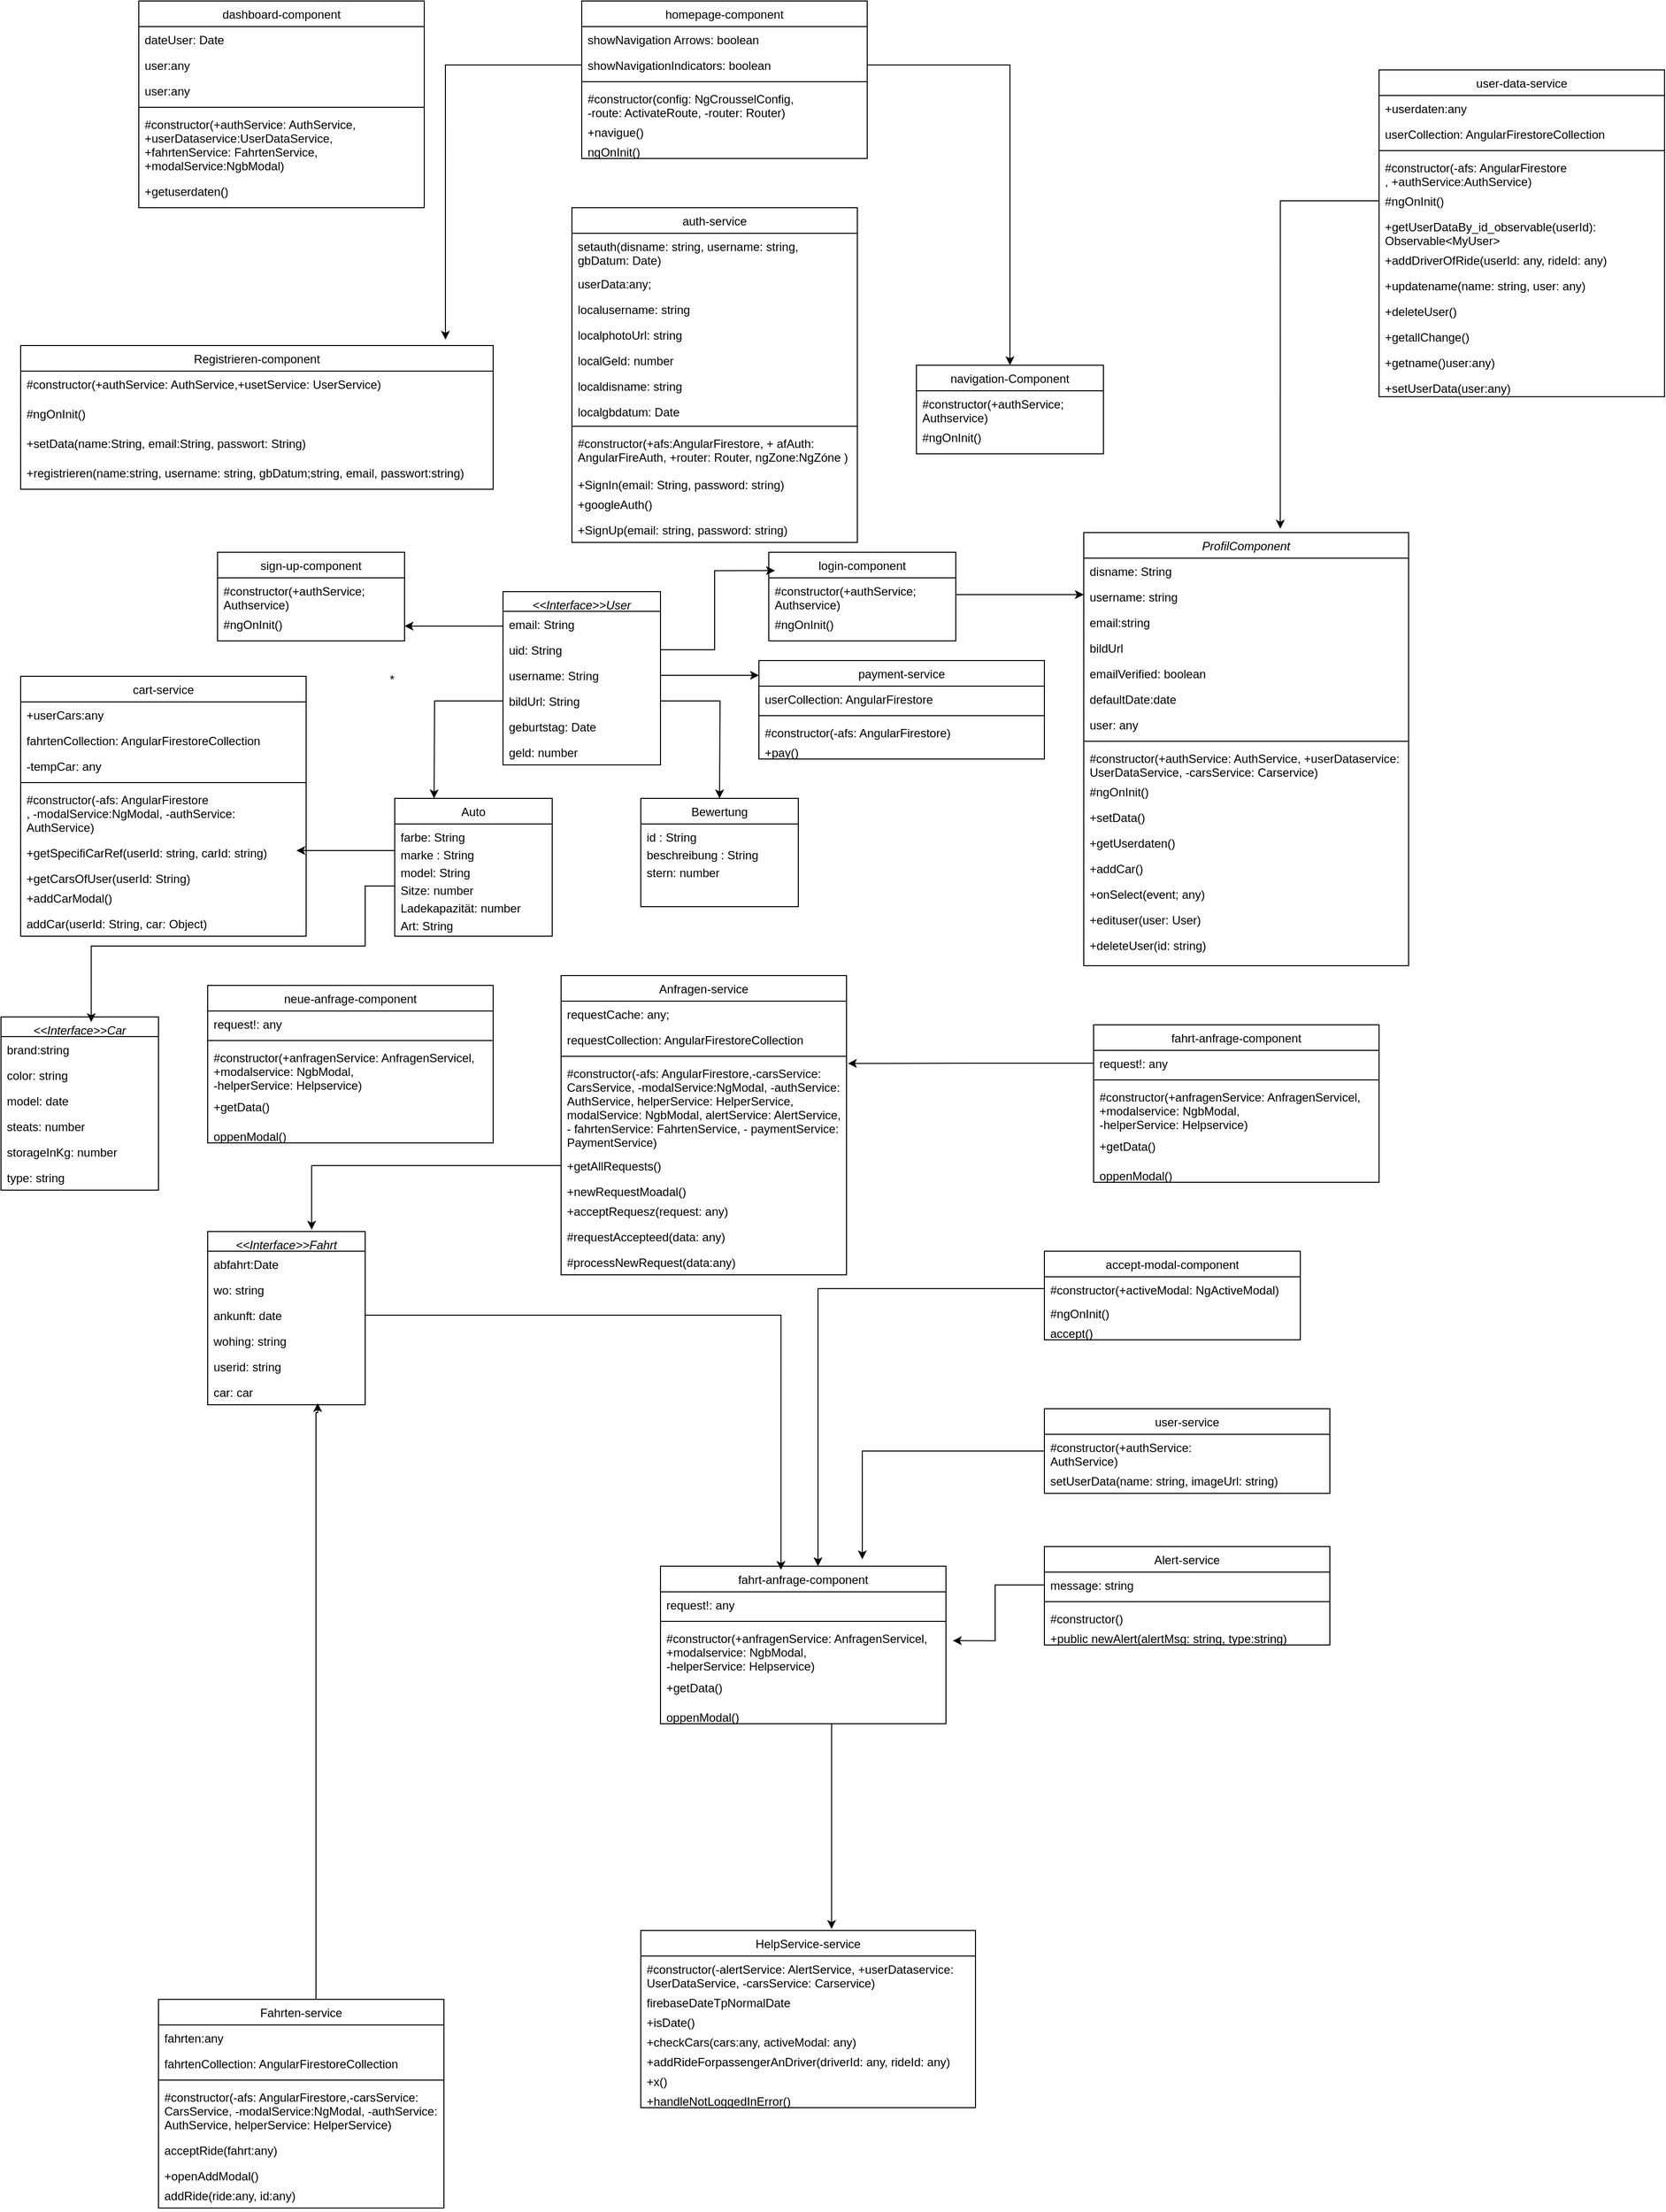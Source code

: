<mxfile version="19.0.0" type="device"><diagram id="C5RBs43oDa-KdzZeNtuy" name="Page-1"><mxGraphModel dx="1849" dy="1700" grid="1" gridSize="10" guides="1" tooltips="1" connect="1" arrows="1" fold="1" page="1" pageScale="1" pageWidth="827" pageHeight="1169" math="0" shadow="0"><root><mxCell id="WIyWlLk6GJQsqaUBKTNV-0"/><mxCell id="WIyWlLk6GJQsqaUBKTNV-1" parent="WIyWlLk6GJQsqaUBKTNV-0"/><mxCell id="zkfFHV4jXpPFQw0GAbJ--0" value="&lt;&lt;Interface&gt;&gt;User" style="swimlane;fontStyle=2;align=center;verticalAlign=top;childLayout=stackLayout;horizontal=1;startSize=20;horizontalStack=0;resizeParent=1;resizeLast=0;collapsible=1;marginBottom=0;rounded=0;shadow=0;strokeWidth=1;" parent="WIyWlLk6GJQsqaUBKTNV-1" vertex="1"><mxGeometry x="210" y="230" width="160" height="176" as="geometry"><mxRectangle x="230" y="140" width="160" height="26" as="alternateBounds"/></mxGeometry></mxCell><mxCell id="_SudaWbFxEwepRUI0fDS-0" value="email: String&#10;" style="text;align=left;verticalAlign=top;spacingLeft=4;spacingRight=4;overflow=hidden;rotatable=0;points=[[0,0.5],[1,0.5]];portConstraint=eastwest;rounded=0;shadow=0;html=0;" parent="zkfFHV4jXpPFQw0GAbJ--0" vertex="1"><mxGeometry y="20" width="160" height="26" as="geometry"/></mxCell><mxCell id="_SudaWbFxEwepRUI0fDS-1" value="uid: String" style="text;align=left;verticalAlign=top;spacingLeft=4;spacingRight=4;overflow=hidden;rotatable=0;points=[[0,0.5],[1,0.5]];portConstraint=eastwest;" parent="zkfFHV4jXpPFQw0GAbJ--0" vertex="1"><mxGeometry y="46" width="160" height="26" as="geometry"/></mxCell><mxCell id="zkfFHV4jXpPFQw0GAbJ--3" value="username: String" style="text;align=left;verticalAlign=top;spacingLeft=4;spacingRight=4;overflow=hidden;rotatable=0;points=[[0,0.5],[1,0.5]];portConstraint=eastwest;rounded=0;shadow=0;html=0;" parent="zkfFHV4jXpPFQw0GAbJ--0" vertex="1"><mxGeometry y="72" width="160" height="26" as="geometry"/></mxCell><mxCell id="_SudaWbFxEwepRUI0fDS-3" value="bildUrl: String" style="text;align=left;verticalAlign=top;spacingLeft=4;spacingRight=4;overflow=hidden;rotatable=0;points=[[0,0.5],[1,0.5]];portConstraint=eastwest;" parent="zkfFHV4jXpPFQw0GAbJ--0" vertex="1"><mxGeometry y="98" width="160" height="26" as="geometry"/></mxCell><mxCell id="_SudaWbFxEwepRUI0fDS-4" value="geburtstag: Date" style="text;align=left;verticalAlign=top;spacingLeft=4;spacingRight=4;overflow=hidden;rotatable=0;points=[[0,0.5],[1,0.5]];portConstraint=eastwest;" parent="zkfFHV4jXpPFQw0GAbJ--0" vertex="1"><mxGeometry y="124" width="160" height="26" as="geometry"/></mxCell><mxCell id="_SudaWbFxEwepRUI0fDS-5" value="geld: number" style="text;align=left;verticalAlign=top;spacingLeft=4;spacingRight=4;overflow=hidden;rotatable=0;points=[[0,0.5],[1,0.5]];portConstraint=eastwest;" parent="zkfFHV4jXpPFQw0GAbJ--0" vertex="1"><mxGeometry y="150" width="160" height="26" as="geometry"/></mxCell><mxCell id="zkfFHV4jXpPFQw0GAbJ--6" value="Auto" style="swimlane;fontStyle=0;align=center;verticalAlign=top;childLayout=stackLayout;horizontal=1;startSize=26;horizontalStack=0;resizeParent=1;resizeLast=0;collapsible=1;marginBottom=0;rounded=0;shadow=0;strokeWidth=1;" parent="WIyWlLk6GJQsqaUBKTNV-1" vertex="1"><mxGeometry x="100" y="440" width="160" height="140" as="geometry"><mxRectangle x="130" y="380" width="160" height="26" as="alternateBounds"/></mxGeometry></mxCell><mxCell id="_SudaWbFxEwepRUI0fDS-12" value="farbe: String" style="text;align=left;verticalAlign=top;spacingLeft=4;spacingRight=4;overflow=hidden;rotatable=0;points=[[0,0.5],[1,0.5]];portConstraint=eastwest;" parent="zkfFHV4jXpPFQw0GAbJ--6" vertex="1"><mxGeometry y="26" width="160" height="18" as="geometry"/></mxCell><mxCell id="zkfFHV4jXpPFQw0GAbJ--7" value="marke : String" style="text;align=left;verticalAlign=top;spacingLeft=4;spacingRight=4;overflow=hidden;rotatable=0;points=[[0,0.5],[1,0.5]];portConstraint=eastwest;" parent="zkfFHV4jXpPFQw0GAbJ--6" vertex="1"><mxGeometry y="44" width="160" height="18" as="geometry"/></mxCell><mxCell id="_SudaWbFxEwepRUI0fDS-13" value="model: String" style="text;align=left;verticalAlign=top;spacingLeft=4;spacingRight=4;overflow=hidden;rotatable=0;points=[[0,0.5],[1,0.5]];portConstraint=eastwest;" parent="zkfFHV4jXpPFQw0GAbJ--6" vertex="1"><mxGeometry y="62" width="160" height="18" as="geometry"/></mxCell><mxCell id="_SudaWbFxEwepRUI0fDS-14" value="Sitze: number" style="text;align=left;verticalAlign=top;spacingLeft=4;spacingRight=4;overflow=hidden;rotatable=0;points=[[0,0.5],[1,0.5]];portConstraint=eastwest;" parent="zkfFHV4jXpPFQw0GAbJ--6" vertex="1"><mxGeometry y="80" width="160" height="18" as="geometry"/></mxCell><mxCell id="_SudaWbFxEwepRUI0fDS-15" value="Ladekapazität: number" style="text;align=left;verticalAlign=top;spacingLeft=4;spacingRight=4;overflow=hidden;rotatable=0;points=[[0,0.5],[1,0.5]];portConstraint=eastwest;" parent="zkfFHV4jXpPFQw0GAbJ--6" vertex="1"><mxGeometry y="98" width="160" height="18" as="geometry"/></mxCell><mxCell id="_SudaWbFxEwepRUI0fDS-16" value="Art: String" style="text;align=left;verticalAlign=top;spacingLeft=4;spacingRight=4;overflow=hidden;rotatable=0;points=[[0,0.5],[1,0.5]];portConstraint=eastwest;" parent="zkfFHV4jXpPFQw0GAbJ--6" vertex="1"><mxGeometry y="116" width="160" height="18" as="geometry"/></mxCell><mxCell id="_SudaWbFxEwepRUI0fDS-32" style="edgeStyle=orthogonalEdgeStyle;rounded=0;orthogonalLoop=1;jettySize=auto;html=1;exitX=0.5;exitY=0;exitDx=0;exitDy=0;entryX=0.5;entryY=0;entryDx=0;entryDy=0;" parent="WIyWlLk6GJQsqaUBKTNV-1" source="_SudaWbFxEwepRUI0fDS-17" target="_SudaWbFxEwepRUI0fDS-17" edge="1"><mxGeometry relative="1" as="geometry"><mxPoint x="310" y="310" as="targetPoint"/></mxGeometry></mxCell><mxCell id="_SudaWbFxEwepRUI0fDS-17" value="Bewertung" style="swimlane;fontStyle=0;align=center;verticalAlign=top;childLayout=stackLayout;horizontal=1;startSize=26;horizontalStack=0;resizeParent=1;resizeLast=0;collapsible=1;marginBottom=0;rounded=0;shadow=0;strokeWidth=1;" parent="WIyWlLk6GJQsqaUBKTNV-1" vertex="1"><mxGeometry x="350" y="440" width="160" height="110" as="geometry"><mxRectangle x="130" y="380" width="160" height="26" as="alternateBounds"/></mxGeometry></mxCell><mxCell id="_SudaWbFxEwepRUI0fDS-18" value="id : String" style="text;align=left;verticalAlign=top;spacingLeft=4;spacingRight=4;overflow=hidden;rotatable=0;points=[[0,0.5],[1,0.5]];portConstraint=eastwest;" parent="_SudaWbFxEwepRUI0fDS-17" vertex="1"><mxGeometry y="26" width="160" height="18" as="geometry"/></mxCell><mxCell id="_SudaWbFxEwepRUI0fDS-63" value="beschreibung : String&#10;" style="text;align=left;verticalAlign=top;spacingLeft=4;spacingRight=4;overflow=hidden;rotatable=0;points=[[0,0.5],[1,0.5]];portConstraint=eastwest;" parent="_SudaWbFxEwepRUI0fDS-17" vertex="1"><mxGeometry y="44" width="160" height="18" as="geometry"/></mxCell><mxCell id="_SudaWbFxEwepRUI0fDS-24" value="stern: number" style="text;align=left;verticalAlign=top;spacingLeft=4;spacingRight=4;overflow=hidden;rotatable=0;points=[[0,0.5],[1,0.5]];portConstraint=eastwest;" parent="_SudaWbFxEwepRUI0fDS-17" vertex="1"><mxGeometry y="62" width="160" height="18" as="geometry"/></mxCell><mxCell id="_SudaWbFxEwepRUI0fDS-31" value="*" style="resizable=0;align=left;verticalAlign=bottom;labelBackgroundColor=none;fontSize=12;" parent="WIyWlLk6GJQsqaUBKTNV-1" connectable="0" vertex="1"><mxGeometry x="390" y="234" as="geometry"><mxPoint x="-297" y="94" as="offset"/></mxGeometry></mxCell><mxCell id="_SudaWbFxEwepRUI0fDS-64" value="ProfilComponent" style="swimlane;fontStyle=2;align=center;verticalAlign=top;childLayout=stackLayout;horizontal=1;startSize=26;horizontalStack=0;resizeParent=1;resizeLast=0;collapsible=1;marginBottom=0;rounded=0;shadow=0;strokeWidth=1;" parent="WIyWlLk6GJQsqaUBKTNV-1" vertex="1"><mxGeometry x="800" y="170" width="330" height="440" as="geometry"><mxRectangle x="230" y="140" width="160" height="26" as="alternateBounds"/></mxGeometry></mxCell><mxCell id="_SudaWbFxEwepRUI0fDS-66" value="disname: String" style="text;align=left;verticalAlign=top;spacingLeft=4;spacingRight=4;overflow=hidden;rotatable=0;points=[[0,0.5],[1,0.5]];portConstraint=eastwest;" parent="_SudaWbFxEwepRUI0fDS-64" vertex="1"><mxGeometry y="26" width="330" height="26" as="geometry"/></mxCell><mxCell id="_SudaWbFxEwepRUI0fDS-71" value="username: string" style="text;align=left;verticalAlign=top;spacingLeft=4;spacingRight=4;overflow=hidden;rotatable=0;points=[[0,0.5],[1,0.5]];portConstraint=eastwest;" parent="_SudaWbFxEwepRUI0fDS-64" vertex="1"><mxGeometry y="52" width="330" height="26" as="geometry"/></mxCell><mxCell id="_SudaWbFxEwepRUI0fDS-72" value="email:string" style="text;align=left;verticalAlign=top;spacingLeft=4;spacingRight=4;overflow=hidden;rotatable=0;points=[[0,0.5],[1,0.5]];portConstraint=eastwest;" parent="_SudaWbFxEwepRUI0fDS-64" vertex="1"><mxGeometry y="78" width="330" height="26" as="geometry"/></mxCell><mxCell id="_SudaWbFxEwepRUI0fDS-73" value="bildUrl" style="text;align=left;verticalAlign=top;spacingLeft=4;spacingRight=4;overflow=hidden;rotatable=0;points=[[0,0.5],[1,0.5]];portConstraint=eastwest;" parent="_SudaWbFxEwepRUI0fDS-64" vertex="1"><mxGeometry y="104" width="330" height="26" as="geometry"/></mxCell><mxCell id="_SudaWbFxEwepRUI0fDS-74" value="emailVerified: boolean" style="text;align=left;verticalAlign=top;spacingLeft=4;spacingRight=4;overflow=hidden;rotatable=0;points=[[0,0.5],[1,0.5]];portConstraint=eastwest;" parent="_SudaWbFxEwepRUI0fDS-64" vertex="1"><mxGeometry y="130" width="330" height="26" as="geometry"/></mxCell><mxCell id="_SudaWbFxEwepRUI0fDS-75" value="defaultDate:date" style="text;align=left;verticalAlign=top;spacingLeft=4;spacingRight=4;overflow=hidden;rotatable=0;points=[[0,0.5],[1,0.5]];portConstraint=eastwest;" parent="_SudaWbFxEwepRUI0fDS-64" vertex="1"><mxGeometry y="156" width="330" height="26" as="geometry"/></mxCell><mxCell id="_SudaWbFxEwepRUI0fDS-76" value="user: any" style="text;align=left;verticalAlign=top;spacingLeft=4;spacingRight=4;overflow=hidden;rotatable=0;points=[[0,0.5],[1,0.5]];portConstraint=eastwest;" parent="_SudaWbFxEwepRUI0fDS-64" vertex="1"><mxGeometry y="182" width="330" height="26" as="geometry"/></mxCell><mxCell id="_SudaWbFxEwepRUI0fDS-77" value="" style="line;strokeWidth=1;fillColor=none;align=left;verticalAlign=middle;spacingTop=-1;spacingLeft=3;spacingRight=3;rotatable=0;labelPosition=right;points=[];portConstraint=eastwest;" parent="_SudaWbFxEwepRUI0fDS-64" vertex="1"><mxGeometry y="208" width="330" height="8" as="geometry"/></mxCell><mxCell id="_SudaWbFxEwepRUI0fDS-78" value="#constructor(+authService: AuthService, +userDataservice: &#10;UserDataService, -carsService: Carservice)&#10;" style="text;align=left;verticalAlign=top;spacingLeft=4;spacingRight=4;overflow=hidden;rotatable=0;points=[[0,0.5],[1,0.5]];portConstraint=eastwest;" parent="_SudaWbFxEwepRUI0fDS-64" vertex="1"><mxGeometry y="216" width="330" height="34" as="geometry"/></mxCell><mxCell id="_SudaWbFxEwepRUI0fDS-79" value="#ngOnInit()&#10;" style="text;align=left;verticalAlign=top;spacingLeft=4;spacingRight=4;overflow=hidden;rotatable=0;points=[[0,0.5],[1,0.5]];portConstraint=eastwest;" parent="_SudaWbFxEwepRUI0fDS-64" vertex="1"><mxGeometry y="250" width="330" height="26" as="geometry"/></mxCell><mxCell id="_SudaWbFxEwepRUI0fDS-80" value="+setData()" style="text;align=left;verticalAlign=top;spacingLeft=4;spacingRight=4;overflow=hidden;rotatable=0;points=[[0,0.5],[1,0.5]];portConstraint=eastwest;" parent="_SudaWbFxEwepRUI0fDS-64" vertex="1"><mxGeometry y="276" width="330" height="26" as="geometry"/></mxCell><mxCell id="_SudaWbFxEwepRUI0fDS-81" value="+getUserdaten()" style="text;align=left;verticalAlign=top;spacingLeft=4;spacingRight=4;overflow=hidden;rotatable=0;points=[[0,0.5],[1,0.5]];portConstraint=eastwest;" parent="_SudaWbFxEwepRUI0fDS-64" vertex="1"><mxGeometry y="302" width="330" height="26" as="geometry"/></mxCell><mxCell id="_SudaWbFxEwepRUI0fDS-83" value="+addCar()" style="text;align=left;verticalAlign=top;spacingLeft=4;spacingRight=4;overflow=hidden;rotatable=0;points=[[0,0.5],[1,0.5]];portConstraint=eastwest;" parent="_SudaWbFxEwepRUI0fDS-64" vertex="1"><mxGeometry y="328" width="330" height="26" as="geometry"/></mxCell><mxCell id="_SudaWbFxEwepRUI0fDS-82" value="+onSelect(event; any)" style="text;align=left;verticalAlign=top;spacingLeft=4;spacingRight=4;overflow=hidden;rotatable=0;points=[[0,0.5],[1,0.5]];portConstraint=eastwest;" parent="_SudaWbFxEwepRUI0fDS-64" vertex="1"><mxGeometry y="354" width="330" height="26" as="geometry"/></mxCell><mxCell id="_SudaWbFxEwepRUI0fDS-84" value="+edituser(user: User)" style="text;align=left;verticalAlign=top;spacingLeft=4;spacingRight=4;overflow=hidden;rotatable=0;points=[[0,0.5],[1,0.5]];portConstraint=eastwest;" parent="_SudaWbFxEwepRUI0fDS-64" vertex="1"><mxGeometry y="380" width="330" height="26" as="geometry"/></mxCell><mxCell id="_SudaWbFxEwepRUI0fDS-85" value="+deleteUser(id: string)" style="text;align=left;verticalAlign=top;spacingLeft=4;spacingRight=4;overflow=hidden;rotatable=0;points=[[0,0.5],[1,0.5]];portConstraint=eastwest;" parent="_SudaWbFxEwepRUI0fDS-64" vertex="1"><mxGeometry y="406" width="330" height="26" as="geometry"/></mxCell><mxCell id="_SudaWbFxEwepRUI0fDS-93" value="sign-up-component" style="swimlane;fontStyle=0;childLayout=stackLayout;horizontal=1;startSize=26;fillColor=none;horizontalStack=0;resizeParent=1;resizeParentMax=0;resizeLast=0;collapsible=1;marginBottom=0;" parent="WIyWlLk6GJQsqaUBKTNV-1" vertex="1"><mxGeometry x="-80" y="190" width="190" height="90" as="geometry"/></mxCell><mxCell id="_SudaWbFxEwepRUI0fDS-95" value="#constructor(+authService;&#10;Authservice)" style="text;strokeColor=none;fillColor=none;align=left;verticalAlign=top;spacingLeft=4;spacingRight=4;overflow=hidden;rotatable=0;points=[[0,0.5],[1,0.5]];portConstraint=eastwest;" parent="_SudaWbFxEwepRUI0fDS-93" vertex="1"><mxGeometry y="26" width="190" height="34" as="geometry"/></mxCell><mxCell id="_SudaWbFxEwepRUI0fDS-105" value="#ngOnInit()" style="text;align=left;verticalAlign=top;spacingLeft=4;spacingRight=4;overflow=hidden;rotatable=0;points=[[0,0.5],[1,0.5]];portConstraint=eastwest;" parent="_SudaWbFxEwepRUI0fDS-93" vertex="1"><mxGeometry y="60" width="190" height="30" as="geometry"/></mxCell><mxCell id="_SudaWbFxEwepRUI0fDS-98" value="Registrieren-component" style="swimlane;fontStyle=0;childLayout=stackLayout;horizontal=1;startSize=26;fillColor=none;horizontalStack=0;resizeParent=1;resizeParentMax=0;resizeLast=0;collapsible=1;marginBottom=0;" parent="WIyWlLk6GJQsqaUBKTNV-1" vertex="1"><mxGeometry x="-280" y="-20" width="480" height="146" as="geometry"/></mxCell><mxCell id="_SudaWbFxEwepRUI0fDS-102" value="#constructor(+authService: AuthService,+usetService: UserService)" style="text;align=left;verticalAlign=top;spacingLeft=4;spacingRight=4;overflow=hidden;rotatable=0;points=[[0,0.5],[1,0.5]];portConstraint=eastwest;" parent="_SudaWbFxEwepRUI0fDS-98" vertex="1"><mxGeometry y="26" width="480" height="30" as="geometry"/></mxCell><mxCell id="_SudaWbFxEwepRUI0fDS-103" value="#ngOnInit()" style="text;align=left;verticalAlign=top;spacingLeft=4;spacingRight=4;overflow=hidden;rotatable=0;points=[[0,0.5],[1,0.5]];portConstraint=eastwest;" parent="_SudaWbFxEwepRUI0fDS-98" vertex="1"><mxGeometry y="56" width="480" height="30" as="geometry"/></mxCell><mxCell id="_SudaWbFxEwepRUI0fDS-104" value="+setData(name:String, email:String, passwort: String)" style="text;align=left;verticalAlign=top;spacingLeft=4;spacingRight=4;overflow=hidden;rotatable=0;points=[[0,0.5],[1,0.5]];portConstraint=eastwest;" parent="_SudaWbFxEwepRUI0fDS-98" vertex="1"><mxGeometry y="86" width="480" height="30" as="geometry"/></mxCell><mxCell id="_SudaWbFxEwepRUI0fDS-97" value="+registrieren(name:string, username: string, gbDatum;string, email, passwort:string)" style="text;align=left;verticalAlign=top;spacingLeft=4;spacingRight=4;overflow=hidden;rotatable=0;points=[[0,0.5],[1,0.5]];portConstraint=eastwest;" parent="_SudaWbFxEwepRUI0fDS-98" vertex="1"><mxGeometry y="116" width="480" height="30" as="geometry"/></mxCell><mxCell id="_SudaWbFxEwepRUI0fDS-108" value="navigation-Component" style="swimlane;fontStyle=0;childLayout=stackLayout;horizontal=1;startSize=26;fillColor=none;horizontalStack=0;resizeParent=1;resizeParentMax=0;resizeLast=0;collapsible=1;marginBottom=0;" parent="WIyWlLk6GJQsqaUBKTNV-1" vertex="1"><mxGeometry x="630" width="190" height="90" as="geometry"/></mxCell><mxCell id="_SudaWbFxEwepRUI0fDS-109" value="#constructor(+authService;&#10;Authservice)" style="text;strokeColor=none;fillColor=none;align=left;verticalAlign=top;spacingLeft=4;spacingRight=4;overflow=hidden;rotatable=0;points=[[0,0.5],[1,0.5]];portConstraint=eastwest;" parent="_SudaWbFxEwepRUI0fDS-108" vertex="1"><mxGeometry y="26" width="190" height="34" as="geometry"/></mxCell><mxCell id="_SudaWbFxEwepRUI0fDS-110" value="#ngOnInit()" style="text;align=left;verticalAlign=top;spacingLeft=4;spacingRight=4;overflow=hidden;rotatable=0;points=[[0,0.5],[1,0.5]];portConstraint=eastwest;" parent="_SudaWbFxEwepRUI0fDS-108" vertex="1"><mxGeometry y="60" width="190" height="30" as="geometry"/></mxCell><mxCell id="_SudaWbFxEwepRUI0fDS-111" value="accept-modal-component" style="swimlane;fontStyle=0;childLayout=stackLayout;horizontal=1;startSize=26;fillColor=none;horizontalStack=0;resizeParent=1;resizeParentMax=0;resizeLast=0;collapsible=1;marginBottom=0;" parent="WIyWlLk6GJQsqaUBKTNV-1" vertex="1"><mxGeometry x="760" y="900" width="260" height="90" as="geometry"/></mxCell><mxCell id="_SudaWbFxEwepRUI0fDS-112" value="#constructor(+activeModal: NgActiveModal)" style="text;strokeColor=none;fillColor=none;align=left;verticalAlign=top;spacingLeft=4;spacingRight=4;overflow=hidden;rotatable=0;points=[[0,0.5],[1,0.5]];portConstraint=eastwest;" parent="_SudaWbFxEwepRUI0fDS-111" vertex="1"><mxGeometry y="26" width="260" height="24" as="geometry"/></mxCell><mxCell id="_SudaWbFxEwepRUI0fDS-113" value="#ngOnInit()" style="text;align=left;verticalAlign=top;spacingLeft=4;spacingRight=4;overflow=hidden;rotatable=0;points=[[0,0.5],[1,0.5]];portConstraint=eastwest;" parent="_SudaWbFxEwepRUI0fDS-111" vertex="1"><mxGeometry y="50" width="260" height="20" as="geometry"/></mxCell><mxCell id="_SudaWbFxEwepRUI0fDS-114" value="accept()" style="text;align=left;verticalAlign=top;spacingLeft=4;spacingRight=4;overflow=hidden;rotatable=0;points=[[0,0.5],[1,0.5]];portConstraint=eastwest;" parent="_SudaWbFxEwepRUI0fDS-111" vertex="1"><mxGeometry y="70" width="260" height="20" as="geometry"/></mxCell><mxCell id="_SudaWbFxEwepRUI0fDS-116" value="dashboard-component" style="swimlane;fontStyle=0;childLayout=stackLayout;horizontal=1;startSize=26;fillColor=none;horizontalStack=0;resizeParent=1;resizeParentMax=0;resizeLast=0;collapsible=1;marginBottom=0;" parent="WIyWlLk6GJQsqaUBKTNV-1" vertex="1"><mxGeometry x="-160" y="-370" width="290" height="210" as="geometry"/></mxCell><mxCell id="_SudaWbFxEwepRUI0fDS-117" value="dateUser: Date" style="text;strokeColor=none;fillColor=none;align=left;verticalAlign=top;spacingLeft=4;spacingRight=4;overflow=hidden;rotatable=0;points=[[0,0.5],[1,0.5]];portConstraint=eastwest;" parent="_SudaWbFxEwepRUI0fDS-116" vertex="1"><mxGeometry y="26" width="290" height="26" as="geometry"/></mxCell><mxCell id="_SudaWbFxEwepRUI0fDS-118" value="user:any" style="text;strokeColor=none;fillColor=none;align=left;verticalAlign=top;spacingLeft=4;spacingRight=4;overflow=hidden;rotatable=0;points=[[0,0.5],[1,0.5]];portConstraint=eastwest;" parent="_SudaWbFxEwepRUI0fDS-116" vertex="1"><mxGeometry y="52" width="290" height="26" as="geometry"/></mxCell><mxCell id="_SudaWbFxEwepRUI0fDS-121" value="user:any" style="text;strokeColor=none;fillColor=none;align=left;verticalAlign=top;spacingLeft=4;spacingRight=4;overflow=hidden;rotatable=0;points=[[0,0.5],[1,0.5]];portConstraint=eastwest;" parent="_SudaWbFxEwepRUI0fDS-116" vertex="1"><mxGeometry y="78" width="290" height="26" as="geometry"/></mxCell><mxCell id="_SudaWbFxEwepRUI0fDS-120" value="" style="line;strokeWidth=1;fillColor=none;align=left;verticalAlign=middle;spacingTop=-1;spacingLeft=3;spacingRight=3;rotatable=0;labelPosition=right;points=[];portConstraint=eastwest;" parent="_SudaWbFxEwepRUI0fDS-116" vertex="1"><mxGeometry y="104" width="290" height="8" as="geometry"/></mxCell><mxCell id="_SudaWbFxEwepRUI0fDS-119" value="#constructor(+authService: AuthService, &#10;+userDataservice:UserDataService, &#10;+fahrtenService: FahrtenService,&#10;+modalService:NgbModal)&#10;" style="text;strokeColor=none;fillColor=none;align=left;verticalAlign=top;spacingLeft=4;spacingRight=4;overflow=hidden;rotatable=0;points=[[0,0.5],[1,0.5]];portConstraint=eastwest;" parent="_SudaWbFxEwepRUI0fDS-116" vertex="1"><mxGeometry y="112" width="290" height="68" as="geometry"/></mxCell><mxCell id="_SudaWbFxEwepRUI0fDS-122" value="+getuserdaten()" style="text;align=left;verticalAlign=top;spacingLeft=4;spacingRight=4;overflow=hidden;rotatable=0;points=[[0,0.5],[1,0.5]];portConstraint=eastwest;" parent="_SudaWbFxEwepRUI0fDS-116" vertex="1"><mxGeometry y="180" width="290" height="30" as="geometry"/></mxCell><mxCell id="_SudaWbFxEwepRUI0fDS-124" value="fahrt-anfrage-component" style="swimlane;fontStyle=0;childLayout=stackLayout;horizontal=1;startSize=26;fillColor=none;horizontalStack=0;resizeParent=1;resizeParentMax=0;resizeLast=0;collapsible=1;marginBottom=0;" parent="WIyWlLk6GJQsqaUBKTNV-1" vertex="1"><mxGeometry x="810" y="670" width="290" height="160" as="geometry"/></mxCell><mxCell id="_SudaWbFxEwepRUI0fDS-125" value="request!: any" style="text;strokeColor=none;fillColor=none;align=left;verticalAlign=top;spacingLeft=4;spacingRight=4;overflow=hidden;rotatable=0;points=[[0,0.5],[1,0.5]];portConstraint=eastwest;" parent="_SudaWbFxEwepRUI0fDS-124" vertex="1"><mxGeometry y="26" width="290" height="26" as="geometry"/></mxCell><mxCell id="_SudaWbFxEwepRUI0fDS-128" value="" style="line;strokeWidth=1;fillColor=none;align=left;verticalAlign=middle;spacingTop=-1;spacingLeft=3;spacingRight=3;rotatable=0;labelPosition=right;points=[];portConstraint=eastwest;" parent="_SudaWbFxEwepRUI0fDS-124" vertex="1"><mxGeometry y="52" width="290" height="8" as="geometry"/></mxCell><mxCell id="_SudaWbFxEwepRUI0fDS-129" value="#constructor(+anfragenService: AnfragenServicel,&#10;+modalservice: NgbModal, &#10;-helperService: Helpservice)&#10;" style="text;strokeColor=none;fillColor=none;align=left;verticalAlign=top;spacingLeft=4;spacingRight=4;overflow=hidden;rotatable=0;points=[[0,0.5],[1,0.5]];portConstraint=eastwest;" parent="_SudaWbFxEwepRUI0fDS-124" vertex="1"><mxGeometry y="60" width="290" height="50" as="geometry"/></mxCell><mxCell id="_SudaWbFxEwepRUI0fDS-130" value="+getData()" style="text;align=left;verticalAlign=top;spacingLeft=4;spacingRight=4;overflow=hidden;rotatable=0;points=[[0,0.5],[1,0.5]];portConstraint=eastwest;" parent="_SudaWbFxEwepRUI0fDS-124" vertex="1"><mxGeometry y="110" width="290" height="30" as="geometry"/></mxCell><mxCell id="_SudaWbFxEwepRUI0fDS-139" value="oppenModal()" style="text;align=left;verticalAlign=top;spacingLeft=4;spacingRight=4;overflow=hidden;rotatable=0;points=[[0,0.5],[1,0.5]];portConstraint=eastwest;" parent="_SudaWbFxEwepRUI0fDS-124" vertex="1"><mxGeometry y="140" width="290" height="20" as="geometry"/></mxCell><mxCell id="_SudaWbFxEwepRUI0fDS-140" value="neue-anfrage-component" style="swimlane;fontStyle=0;childLayout=stackLayout;horizontal=1;startSize=26;fillColor=none;horizontalStack=0;resizeParent=1;resizeParentMax=0;resizeLast=0;collapsible=1;marginBottom=0;" parent="WIyWlLk6GJQsqaUBKTNV-1" vertex="1"><mxGeometry x="-90" y="630" width="290" height="160" as="geometry"/></mxCell><mxCell id="_SudaWbFxEwepRUI0fDS-141" value="request!: any" style="text;strokeColor=none;fillColor=none;align=left;verticalAlign=top;spacingLeft=4;spacingRight=4;overflow=hidden;rotatable=0;points=[[0,0.5],[1,0.5]];portConstraint=eastwest;" parent="_SudaWbFxEwepRUI0fDS-140" vertex="1"><mxGeometry y="26" width="290" height="26" as="geometry"/></mxCell><mxCell id="_SudaWbFxEwepRUI0fDS-142" value="" style="line;strokeWidth=1;fillColor=none;align=left;verticalAlign=middle;spacingTop=-1;spacingLeft=3;spacingRight=3;rotatable=0;labelPosition=right;points=[];portConstraint=eastwest;" parent="_SudaWbFxEwepRUI0fDS-140" vertex="1"><mxGeometry y="52" width="290" height="8" as="geometry"/></mxCell><mxCell id="_SudaWbFxEwepRUI0fDS-143" value="#constructor(+anfragenService: AnfragenServicel,&#10;+modalservice: NgbModal, &#10;-helperService: Helpservice)&#10;" style="text;strokeColor=none;fillColor=none;align=left;verticalAlign=top;spacingLeft=4;spacingRight=4;overflow=hidden;rotatable=0;points=[[0,0.5],[1,0.5]];portConstraint=eastwest;" parent="_SudaWbFxEwepRUI0fDS-140" vertex="1"><mxGeometry y="60" width="290" height="50" as="geometry"/></mxCell><mxCell id="_SudaWbFxEwepRUI0fDS-144" value="+getData()" style="text;align=left;verticalAlign=top;spacingLeft=4;spacingRight=4;overflow=hidden;rotatable=0;points=[[0,0.5],[1,0.5]];portConstraint=eastwest;" parent="_SudaWbFxEwepRUI0fDS-140" vertex="1"><mxGeometry y="110" width="290" height="30" as="geometry"/></mxCell><mxCell id="_SudaWbFxEwepRUI0fDS-145" value="oppenModal()" style="text;align=left;verticalAlign=top;spacingLeft=4;spacingRight=4;overflow=hidden;rotatable=0;points=[[0,0.5],[1,0.5]];portConstraint=eastwest;" parent="_SudaWbFxEwepRUI0fDS-140" vertex="1"><mxGeometry y="140" width="290" height="20" as="geometry"/></mxCell><mxCell id="_SudaWbFxEwepRUI0fDS-146" value="fahrt-anfrage-component" style="swimlane;fontStyle=0;childLayout=stackLayout;horizontal=1;startSize=26;fillColor=none;horizontalStack=0;resizeParent=1;resizeParentMax=0;resizeLast=0;collapsible=1;marginBottom=0;" parent="WIyWlLk6GJQsqaUBKTNV-1" vertex="1"><mxGeometry x="370" y="1220" width="290" height="160" as="geometry"/></mxCell><mxCell id="_SudaWbFxEwepRUI0fDS-147" value="request!: any" style="text;strokeColor=none;fillColor=none;align=left;verticalAlign=top;spacingLeft=4;spacingRight=4;overflow=hidden;rotatable=0;points=[[0,0.5],[1,0.5]];portConstraint=eastwest;" parent="_SudaWbFxEwepRUI0fDS-146" vertex="1"><mxGeometry y="26" width="290" height="26" as="geometry"/></mxCell><mxCell id="_SudaWbFxEwepRUI0fDS-148" value="" style="line;strokeWidth=1;fillColor=none;align=left;verticalAlign=middle;spacingTop=-1;spacingLeft=3;spacingRight=3;rotatable=0;labelPosition=right;points=[];portConstraint=eastwest;" parent="_SudaWbFxEwepRUI0fDS-146" vertex="1"><mxGeometry y="52" width="290" height="8" as="geometry"/></mxCell><mxCell id="_SudaWbFxEwepRUI0fDS-149" value="#constructor(+anfragenService: AnfragenServicel,&#10;+modalservice: NgbModal, &#10;-helperService: Helpservice)&#10;" style="text;strokeColor=none;fillColor=none;align=left;verticalAlign=top;spacingLeft=4;spacingRight=4;overflow=hidden;rotatable=0;points=[[0,0.5],[1,0.5]];portConstraint=eastwest;" parent="_SudaWbFxEwepRUI0fDS-146" vertex="1"><mxGeometry y="60" width="290" height="50" as="geometry"/></mxCell><mxCell id="_SudaWbFxEwepRUI0fDS-150" value="+getData()" style="text;align=left;verticalAlign=top;spacingLeft=4;spacingRight=4;overflow=hidden;rotatable=0;points=[[0,0.5],[1,0.5]];portConstraint=eastwest;" parent="_SudaWbFxEwepRUI0fDS-146" vertex="1"><mxGeometry y="110" width="290" height="30" as="geometry"/></mxCell><mxCell id="_SudaWbFxEwepRUI0fDS-151" value="oppenModal()" style="text;align=left;verticalAlign=top;spacingLeft=4;spacingRight=4;overflow=hidden;rotatable=0;points=[[0,0.5],[1,0.5]];portConstraint=eastwest;" parent="_SudaWbFxEwepRUI0fDS-146" vertex="1"><mxGeometry y="140" width="290" height="20" as="geometry"/></mxCell><mxCell id="_SudaWbFxEwepRUI0fDS-152" value="&lt;&lt;Interface&gt;&gt;Fahrt" style="swimlane;fontStyle=2;align=center;verticalAlign=top;childLayout=stackLayout;horizontal=1;startSize=20;horizontalStack=0;resizeParent=1;resizeLast=0;collapsible=1;marginBottom=0;rounded=0;shadow=0;strokeWidth=1;" parent="WIyWlLk6GJQsqaUBKTNV-1" vertex="1"><mxGeometry x="-90" y="880" width="160" height="176" as="geometry"><mxRectangle x="230" y="140" width="160" height="26" as="alternateBounds"/></mxGeometry></mxCell><mxCell id="_SudaWbFxEwepRUI0fDS-153" value="abfahrt:Date" style="text;align=left;verticalAlign=top;spacingLeft=4;spacingRight=4;overflow=hidden;rotatable=0;points=[[0,0.5],[1,0.5]];portConstraint=eastwest;rounded=0;shadow=0;html=0;" parent="_SudaWbFxEwepRUI0fDS-152" vertex="1"><mxGeometry y="20" width="160" height="26" as="geometry"/></mxCell><mxCell id="_SudaWbFxEwepRUI0fDS-154" value="wo: string" style="text;align=left;verticalAlign=top;spacingLeft=4;spacingRight=4;overflow=hidden;rotatable=0;points=[[0,0.5],[1,0.5]];portConstraint=eastwest;" parent="_SudaWbFxEwepRUI0fDS-152" vertex="1"><mxGeometry y="46" width="160" height="26" as="geometry"/></mxCell><mxCell id="_SudaWbFxEwepRUI0fDS-155" value="ankunft: date" style="text;align=left;verticalAlign=top;spacingLeft=4;spacingRight=4;overflow=hidden;rotatable=0;points=[[0,0.5],[1,0.5]];portConstraint=eastwest;rounded=0;shadow=0;html=0;" parent="_SudaWbFxEwepRUI0fDS-152" vertex="1"><mxGeometry y="72" width="160" height="26" as="geometry"/></mxCell><mxCell id="_SudaWbFxEwepRUI0fDS-156" value="wohing: string" style="text;align=left;verticalAlign=top;spacingLeft=4;spacingRight=4;overflow=hidden;rotatable=0;points=[[0,0.5],[1,0.5]];portConstraint=eastwest;" parent="_SudaWbFxEwepRUI0fDS-152" vertex="1"><mxGeometry y="98" width="160" height="26" as="geometry"/></mxCell><mxCell id="_SudaWbFxEwepRUI0fDS-157" value="userid: string" style="text;align=left;verticalAlign=top;spacingLeft=4;spacingRight=4;overflow=hidden;rotatable=0;points=[[0,0.5],[1,0.5]];portConstraint=eastwest;" parent="_SudaWbFxEwepRUI0fDS-152" vertex="1"><mxGeometry y="124" width="160" height="26" as="geometry"/></mxCell><mxCell id="_SudaWbFxEwepRUI0fDS-158" value="car: car" style="text;align=left;verticalAlign=top;spacingLeft=4;spacingRight=4;overflow=hidden;rotatable=0;points=[[0,0.5],[1,0.5]];portConstraint=eastwest;" parent="_SudaWbFxEwepRUI0fDS-152" vertex="1"><mxGeometry y="150" width="160" height="26" as="geometry"/></mxCell><mxCell id="_SudaWbFxEwepRUI0fDS-160" value="&lt;&lt;Interface&gt;&gt;Car" style="swimlane;fontStyle=2;align=center;verticalAlign=top;childLayout=stackLayout;horizontal=1;startSize=20;horizontalStack=0;resizeParent=1;resizeLast=0;collapsible=1;marginBottom=0;rounded=0;shadow=0;strokeWidth=1;" parent="WIyWlLk6GJQsqaUBKTNV-1" vertex="1"><mxGeometry x="-300" y="662" width="160" height="176" as="geometry"><mxRectangle x="230" y="140" width="160" height="26" as="alternateBounds"/></mxGeometry></mxCell><mxCell id="_SudaWbFxEwepRUI0fDS-161" value="brand:string" style="text;align=left;verticalAlign=top;spacingLeft=4;spacingRight=4;overflow=hidden;rotatable=0;points=[[0,0.5],[1,0.5]];portConstraint=eastwest;rounded=0;shadow=0;html=0;" parent="_SudaWbFxEwepRUI0fDS-160" vertex="1"><mxGeometry y="20" width="160" height="26" as="geometry"/></mxCell><mxCell id="_SudaWbFxEwepRUI0fDS-162" value="color: string" style="text;align=left;verticalAlign=top;spacingLeft=4;spacingRight=4;overflow=hidden;rotatable=0;points=[[0,0.5],[1,0.5]];portConstraint=eastwest;" parent="_SudaWbFxEwepRUI0fDS-160" vertex="1"><mxGeometry y="46" width="160" height="26" as="geometry"/></mxCell><mxCell id="_SudaWbFxEwepRUI0fDS-163" value="model: date" style="text;align=left;verticalAlign=top;spacingLeft=4;spacingRight=4;overflow=hidden;rotatable=0;points=[[0,0.5],[1,0.5]];portConstraint=eastwest;rounded=0;shadow=0;html=0;" parent="_SudaWbFxEwepRUI0fDS-160" vertex="1"><mxGeometry y="72" width="160" height="26" as="geometry"/></mxCell><mxCell id="_SudaWbFxEwepRUI0fDS-164" value="steats: number" style="text;align=left;verticalAlign=top;spacingLeft=4;spacingRight=4;overflow=hidden;rotatable=0;points=[[0,0.5],[1,0.5]];portConstraint=eastwest;" parent="_SudaWbFxEwepRUI0fDS-160" vertex="1"><mxGeometry y="98" width="160" height="26" as="geometry"/></mxCell><mxCell id="_SudaWbFxEwepRUI0fDS-165" value="storageInKg: number" style="text;align=left;verticalAlign=top;spacingLeft=4;spacingRight=4;overflow=hidden;rotatable=0;points=[[0,0.5],[1,0.5]];portConstraint=eastwest;" parent="_SudaWbFxEwepRUI0fDS-160" vertex="1"><mxGeometry y="124" width="160" height="26" as="geometry"/></mxCell><mxCell id="_SudaWbFxEwepRUI0fDS-166" value="type: string" style="text;align=left;verticalAlign=top;spacingLeft=4;spacingRight=4;overflow=hidden;rotatable=0;points=[[0,0.5],[1,0.5]];portConstraint=eastwest;" parent="_SudaWbFxEwepRUI0fDS-160" vertex="1"><mxGeometry y="150" width="160" height="26" as="geometry"/></mxCell><mxCell id="_SudaWbFxEwepRUI0fDS-168" value="login-component" style="swimlane;fontStyle=0;childLayout=stackLayout;horizontal=1;startSize=26;fillColor=none;horizontalStack=0;resizeParent=1;resizeParentMax=0;resizeLast=0;collapsible=1;marginBottom=0;" parent="WIyWlLk6GJQsqaUBKTNV-1" vertex="1"><mxGeometry x="480" y="190" width="190" height="90" as="geometry"/></mxCell><mxCell id="_SudaWbFxEwepRUI0fDS-169" value="#constructor(+authService;&#10;Authservice)" style="text;strokeColor=none;fillColor=none;align=left;verticalAlign=top;spacingLeft=4;spacingRight=4;overflow=hidden;rotatable=0;points=[[0,0.5],[1,0.5]];portConstraint=eastwest;" parent="_SudaWbFxEwepRUI0fDS-168" vertex="1"><mxGeometry y="26" width="190" height="34" as="geometry"/></mxCell><mxCell id="_SudaWbFxEwepRUI0fDS-170" value="#ngOnInit()" style="text;align=left;verticalAlign=top;spacingLeft=4;spacingRight=4;overflow=hidden;rotatable=0;points=[[0,0.5],[1,0.5]];portConstraint=eastwest;" parent="_SudaWbFxEwepRUI0fDS-168" vertex="1"><mxGeometry y="60" width="190" height="30" as="geometry"/></mxCell><mxCell id="_SudaWbFxEwepRUI0fDS-171" value="homepage-component" style="swimlane;fontStyle=0;childLayout=stackLayout;horizontal=1;startSize=26;fillColor=none;horizontalStack=0;resizeParent=1;resizeParentMax=0;resizeLast=0;collapsible=1;marginBottom=0;" parent="WIyWlLk6GJQsqaUBKTNV-1" vertex="1"><mxGeometry x="290" y="-370" width="290" height="160" as="geometry"/></mxCell><mxCell id="_SudaWbFxEwepRUI0fDS-177" value="showNavigation Arrows: boolean" style="text;strokeColor=none;fillColor=none;align=left;verticalAlign=top;spacingLeft=4;spacingRight=4;overflow=hidden;rotatable=0;points=[[0,0.5],[1,0.5]];portConstraint=eastwest;" parent="_SudaWbFxEwepRUI0fDS-171" vertex="1"><mxGeometry y="26" width="290" height="26" as="geometry"/></mxCell><mxCell id="_SudaWbFxEwepRUI0fDS-172" value="showNavigationIndicators: boolean" style="text;strokeColor=none;fillColor=none;align=left;verticalAlign=top;spacingLeft=4;spacingRight=4;overflow=hidden;rotatable=0;points=[[0,0.5],[1,0.5]];portConstraint=eastwest;" parent="_SudaWbFxEwepRUI0fDS-171" vertex="1"><mxGeometry y="52" width="290" height="26" as="geometry"/></mxCell><mxCell id="_SudaWbFxEwepRUI0fDS-173" value="" style="line;strokeWidth=1;fillColor=none;align=left;verticalAlign=middle;spacingTop=-1;spacingLeft=3;spacingRight=3;rotatable=0;labelPosition=right;points=[];portConstraint=eastwest;" parent="_SudaWbFxEwepRUI0fDS-171" vertex="1"><mxGeometry y="78" width="290" height="8" as="geometry"/></mxCell><mxCell id="_SudaWbFxEwepRUI0fDS-174" value="#constructor(config: NgCrousselConfig,&#10;-route: ActivateRoute, -router: Router)&#10;" style="text;strokeColor=none;fillColor=none;align=left;verticalAlign=top;spacingLeft=4;spacingRight=4;overflow=hidden;rotatable=0;points=[[0,0.5],[1,0.5]];portConstraint=eastwest;" parent="_SudaWbFxEwepRUI0fDS-171" vertex="1"><mxGeometry y="86" width="290" height="34" as="geometry"/></mxCell><mxCell id="_SudaWbFxEwepRUI0fDS-175" value="+navigue()" style="text;align=left;verticalAlign=top;spacingLeft=4;spacingRight=4;overflow=hidden;rotatable=0;points=[[0,0.5],[1,0.5]];portConstraint=eastwest;" parent="_SudaWbFxEwepRUI0fDS-171" vertex="1"><mxGeometry y="120" width="290" height="20" as="geometry"/></mxCell><mxCell id="_SudaWbFxEwepRUI0fDS-176" value="ngOnInit()" style="text;align=left;verticalAlign=top;spacingLeft=4;spacingRight=4;overflow=hidden;rotatable=0;points=[[0,0.5],[1,0.5]];portConstraint=eastwest;" parent="_SudaWbFxEwepRUI0fDS-171" vertex="1"><mxGeometry y="140" width="290" height="20" as="geometry"/></mxCell><mxCell id="_SudaWbFxEwepRUI0fDS-178" value="payment-service" style="swimlane;fontStyle=0;childLayout=stackLayout;horizontal=1;startSize=26;fillColor=none;horizontalStack=0;resizeParent=1;resizeParentMax=0;resizeLast=0;collapsible=1;marginBottom=0;" parent="WIyWlLk6GJQsqaUBKTNV-1" vertex="1"><mxGeometry x="470" y="300" width="290" height="100" as="geometry"/></mxCell><mxCell id="_SudaWbFxEwepRUI0fDS-179" value="userCollection: AngularFirestore" style="text;strokeColor=none;fillColor=none;align=left;verticalAlign=top;spacingLeft=4;spacingRight=4;overflow=hidden;rotatable=0;points=[[0,0.5],[1,0.5]];portConstraint=eastwest;" parent="_SudaWbFxEwepRUI0fDS-178" vertex="1"><mxGeometry y="26" width="290" height="26" as="geometry"/></mxCell><mxCell id="_SudaWbFxEwepRUI0fDS-181" value="" style="line;strokeWidth=1;fillColor=none;align=left;verticalAlign=middle;spacingTop=-1;spacingLeft=3;spacingRight=3;rotatable=0;labelPosition=right;points=[];portConstraint=eastwest;" parent="_SudaWbFxEwepRUI0fDS-178" vertex="1"><mxGeometry y="52" width="290" height="8" as="geometry"/></mxCell><mxCell id="_SudaWbFxEwepRUI0fDS-182" value="#constructor(-afs: AngularFirestore)&#10;" style="text;strokeColor=none;fillColor=none;align=left;verticalAlign=top;spacingLeft=4;spacingRight=4;overflow=hidden;rotatable=0;points=[[0,0.5],[1,0.5]];portConstraint=eastwest;" parent="_SudaWbFxEwepRUI0fDS-178" vertex="1"><mxGeometry y="60" width="290" height="20" as="geometry"/></mxCell><mxCell id="_SudaWbFxEwepRUI0fDS-183" value="+pay()" style="text;align=left;verticalAlign=top;spacingLeft=4;spacingRight=4;overflow=hidden;rotatable=0;points=[[0,0.5],[1,0.5]];portConstraint=eastwest;" parent="_SudaWbFxEwepRUI0fDS-178" vertex="1"><mxGeometry y="80" width="290" height="20" as="geometry"/></mxCell><mxCell id="_SudaWbFxEwepRUI0fDS-192" value="HelpService-service" style="swimlane;fontStyle=0;childLayout=stackLayout;horizontal=1;startSize=26;fillColor=none;horizontalStack=0;resizeParent=1;resizeParentMax=0;resizeLast=0;collapsible=1;marginBottom=0;" parent="WIyWlLk6GJQsqaUBKTNV-1" vertex="1"><mxGeometry x="350" y="1590" width="340" height="180" as="geometry"/></mxCell><mxCell id="_SudaWbFxEwepRUI0fDS-195" value="#constructor(-alertService: AlertService, +userDataservice:&#10;UserDataService, -carsService: Carservice)&#10;" style="text;strokeColor=none;fillColor=none;align=left;verticalAlign=top;spacingLeft=4;spacingRight=4;overflow=hidden;rotatable=0;points=[[0,0.5],[1,0.5]];portConstraint=eastwest;" parent="_SudaWbFxEwepRUI0fDS-192" vertex="1"><mxGeometry y="26" width="340" height="34" as="geometry"/></mxCell><mxCell id="_SudaWbFxEwepRUI0fDS-196" value="firebaseDateTpNormalDate" style="text;align=left;verticalAlign=top;spacingLeft=4;spacingRight=4;overflow=hidden;rotatable=0;points=[[0,0.5],[1,0.5]];portConstraint=eastwest;" parent="_SudaWbFxEwepRUI0fDS-192" vertex="1"><mxGeometry y="60" width="340" height="20" as="geometry"/></mxCell><mxCell id="_SudaWbFxEwepRUI0fDS-198" value="+isDate()" style="text;align=left;verticalAlign=top;spacingLeft=4;spacingRight=4;overflow=hidden;rotatable=0;points=[[0,0.5],[1,0.5]];portConstraint=eastwest;" parent="_SudaWbFxEwepRUI0fDS-192" vertex="1"><mxGeometry y="80" width="340" height="20" as="geometry"/></mxCell><mxCell id="_SudaWbFxEwepRUI0fDS-199" value="+checkCars(cars:any, activeModal: any)" style="text;align=left;verticalAlign=top;spacingLeft=4;spacingRight=4;overflow=hidden;rotatable=0;points=[[0,0.5],[1,0.5]];portConstraint=eastwest;" parent="_SudaWbFxEwepRUI0fDS-192" vertex="1"><mxGeometry y="100" width="340" height="20" as="geometry"/></mxCell><mxCell id="_SudaWbFxEwepRUI0fDS-201" value="+addRideForpassengerAnDriver(driverId: any, rideId: any)" style="text;align=left;verticalAlign=top;spacingLeft=4;spacingRight=4;overflow=hidden;rotatable=0;points=[[0,0.5],[1,0.5]];portConstraint=eastwest;" parent="_SudaWbFxEwepRUI0fDS-192" vertex="1"><mxGeometry y="120" width="340" height="20" as="geometry"/></mxCell><mxCell id="_SudaWbFxEwepRUI0fDS-200" value="+x()" style="text;align=left;verticalAlign=top;spacingLeft=4;spacingRight=4;overflow=hidden;rotatable=0;points=[[0,0.5],[1,0.5]];portConstraint=eastwest;" parent="_SudaWbFxEwepRUI0fDS-192" vertex="1"><mxGeometry y="140" width="340" height="20" as="geometry"/></mxCell><mxCell id="_SudaWbFxEwepRUI0fDS-197" value="+handleNotLoggedInError()" style="text;align=left;verticalAlign=top;spacingLeft=4;spacingRight=4;overflow=hidden;rotatable=0;points=[[0,0.5],[1,0.5]];portConstraint=eastwest;" parent="_SudaWbFxEwepRUI0fDS-192" vertex="1"><mxGeometry y="160" width="340" height="20" as="geometry"/></mxCell><mxCell id="3mZmjrUbkAcRWiUXL6JE-1" style="edgeStyle=orthogonalEdgeStyle;rounded=0;orthogonalLoop=1;jettySize=auto;html=1;exitX=0.5;exitY=0;exitDx=0;exitDy=0;entryX=0.698;entryY=0.936;entryDx=0;entryDy=0;entryPerimeter=0;" edge="1" parent="WIyWlLk6GJQsqaUBKTNV-1" source="_SudaWbFxEwepRUI0fDS-210" target="_SudaWbFxEwepRUI0fDS-158"><mxGeometry relative="1" as="geometry"><mxPoint x="80" y="1190" as="targetPoint"/><Array as="points"><mxPoint x="20" y="1660"/><mxPoint x="20" y="1064"/><mxPoint x="22" y="1064"/></Array></mxGeometry></mxCell><mxCell id="_SudaWbFxEwepRUI0fDS-210" value="Fahrten-service" style="swimlane;fontStyle=0;childLayout=stackLayout;horizontal=1;startSize=26;fillColor=none;horizontalStack=0;resizeParent=1;resizeParentMax=0;resizeLast=0;collapsible=1;marginBottom=0;" parent="WIyWlLk6GJQsqaUBKTNV-1" vertex="1"><mxGeometry x="-140" y="1660" width="290" height="212" as="geometry"/></mxCell><mxCell id="_SudaWbFxEwepRUI0fDS-221" value="fahrten:any&#10;" style="text;strokeColor=none;fillColor=none;align=left;verticalAlign=top;spacingLeft=4;spacingRight=4;overflow=hidden;rotatable=0;points=[[0,0.5],[1,0.5]];portConstraint=eastwest;" parent="_SudaWbFxEwepRUI0fDS-210" vertex="1"><mxGeometry y="26" width="290" height="26" as="geometry"/></mxCell><mxCell id="_SudaWbFxEwepRUI0fDS-211" value="fahrtenCollection: AngularFirestoreCollection" style="text;strokeColor=none;fillColor=none;align=left;verticalAlign=top;spacingLeft=4;spacingRight=4;overflow=hidden;rotatable=0;points=[[0,0.5],[1,0.5]];portConstraint=eastwest;" parent="_SudaWbFxEwepRUI0fDS-210" vertex="1"><mxGeometry y="52" width="290" height="26" as="geometry"/></mxCell><mxCell id="_SudaWbFxEwepRUI0fDS-212" value="" style="line;strokeWidth=1;fillColor=none;align=left;verticalAlign=middle;spacingTop=-1;spacingLeft=3;spacingRight=3;rotatable=0;labelPosition=right;points=[];portConstraint=eastwest;" parent="_SudaWbFxEwepRUI0fDS-210" vertex="1"><mxGeometry y="78" width="290" height="8" as="geometry"/></mxCell><mxCell id="_SudaWbFxEwepRUI0fDS-213" value="#constructor(-afs: AngularFirestore,-carsService: &#10;CarsService, -modalService:NgModal, -authService:&#10;AuthService, helperService: HelperService)&#10;" style="text;strokeColor=none;fillColor=none;align=left;verticalAlign=top;spacingLeft=4;spacingRight=4;overflow=hidden;rotatable=0;points=[[0,0.5],[1,0.5]];portConstraint=eastwest;" parent="_SudaWbFxEwepRUI0fDS-210" vertex="1"><mxGeometry y="86" width="290" height="54" as="geometry"/></mxCell><mxCell id="_SudaWbFxEwepRUI0fDS-220" value="acceptRide(fahrt:any)" style="text;strokeColor=none;fillColor=none;align=left;verticalAlign=top;spacingLeft=4;spacingRight=4;overflow=hidden;rotatable=0;points=[[0,0.5],[1,0.5]];portConstraint=eastwest;" parent="_SudaWbFxEwepRUI0fDS-210" vertex="1"><mxGeometry y="140" width="290" height="26" as="geometry"/></mxCell><mxCell id="_SudaWbFxEwepRUI0fDS-214" value="+openAddModal()" style="text;align=left;verticalAlign=top;spacingLeft=4;spacingRight=4;overflow=hidden;rotatable=0;points=[[0,0.5],[1,0.5]];portConstraint=eastwest;" parent="_SudaWbFxEwepRUI0fDS-210" vertex="1"><mxGeometry y="166" width="290" height="20" as="geometry"/></mxCell><mxCell id="_SudaWbFxEwepRUI0fDS-223" value="addRide(ride:any, id:any)" style="text;strokeColor=none;fillColor=none;align=left;verticalAlign=top;spacingLeft=4;spacingRight=4;overflow=hidden;rotatable=0;points=[[0,0.5],[1,0.5]];portConstraint=eastwest;" parent="_SudaWbFxEwepRUI0fDS-210" vertex="1"><mxGeometry y="186" width="290" height="26" as="geometry"/></mxCell><mxCell id="_SudaWbFxEwepRUI0fDS-232" value="cart-service" style="swimlane;fontStyle=0;childLayout=stackLayout;horizontal=1;startSize=26;fillColor=none;horizontalStack=0;resizeParent=1;resizeParentMax=0;resizeLast=0;collapsible=1;marginBottom=0;" parent="WIyWlLk6GJQsqaUBKTNV-1" vertex="1"><mxGeometry x="-280" y="316" width="290" height="264" as="geometry"/></mxCell><mxCell id="_SudaWbFxEwepRUI0fDS-233" value="+userCars:any&#10;" style="text;strokeColor=none;fillColor=none;align=left;verticalAlign=top;spacingLeft=4;spacingRight=4;overflow=hidden;rotatable=0;points=[[0,0.5],[1,0.5]];portConstraint=eastwest;" parent="_SudaWbFxEwepRUI0fDS-232" vertex="1"><mxGeometry y="26" width="290" height="26" as="geometry"/></mxCell><mxCell id="_SudaWbFxEwepRUI0fDS-234" value="fahrtenCollection: AngularFirestoreCollection" style="text;strokeColor=none;fillColor=none;align=left;verticalAlign=top;spacingLeft=4;spacingRight=4;overflow=hidden;rotatable=0;points=[[0,0.5],[1,0.5]];portConstraint=eastwest;" parent="_SudaWbFxEwepRUI0fDS-232" vertex="1"><mxGeometry y="52" width="290" height="26" as="geometry"/></mxCell><mxCell id="_SudaWbFxEwepRUI0fDS-240" value="-tempCar: any" style="text;strokeColor=none;fillColor=none;align=left;verticalAlign=top;spacingLeft=4;spacingRight=4;overflow=hidden;rotatable=0;points=[[0,0.5],[1,0.5]];portConstraint=eastwest;" parent="_SudaWbFxEwepRUI0fDS-232" vertex="1"><mxGeometry y="78" width="290" height="26" as="geometry"/></mxCell><mxCell id="_SudaWbFxEwepRUI0fDS-235" value="" style="line;strokeWidth=1;fillColor=none;align=left;verticalAlign=middle;spacingTop=-1;spacingLeft=3;spacingRight=3;rotatable=0;labelPosition=right;points=[];portConstraint=eastwest;" parent="_SudaWbFxEwepRUI0fDS-232" vertex="1"><mxGeometry y="104" width="290" height="8" as="geometry"/></mxCell><mxCell id="_SudaWbFxEwepRUI0fDS-236" value="#constructor(-afs: AngularFirestore&#10;, -modalService:NgModal, -authService:&#10;AuthService)&#10;" style="text;strokeColor=none;fillColor=none;align=left;verticalAlign=top;spacingLeft=4;spacingRight=4;overflow=hidden;rotatable=0;points=[[0,0.5],[1,0.5]];portConstraint=eastwest;" parent="_SudaWbFxEwepRUI0fDS-232" vertex="1"><mxGeometry y="112" width="290" height="54" as="geometry"/></mxCell><mxCell id="_SudaWbFxEwepRUI0fDS-237" value="+getSpecifiCarRef(userId: string, carId: string)" style="text;strokeColor=none;fillColor=none;align=left;verticalAlign=top;spacingLeft=4;spacingRight=4;overflow=hidden;rotatable=0;points=[[0,0.5],[1,0.5]];portConstraint=eastwest;" parent="_SudaWbFxEwepRUI0fDS-232" vertex="1"><mxGeometry y="166" width="290" height="26" as="geometry"/></mxCell><mxCell id="_SudaWbFxEwepRUI0fDS-238" value="+getCarsOfUser(userId: String)" style="text;align=left;verticalAlign=top;spacingLeft=4;spacingRight=4;overflow=hidden;rotatable=0;points=[[0,0.5],[1,0.5]];portConstraint=eastwest;" parent="_SudaWbFxEwepRUI0fDS-232" vertex="1"><mxGeometry y="192" width="290" height="20" as="geometry"/></mxCell><mxCell id="_SudaWbFxEwepRUI0fDS-239" value="+addCarModal()" style="text;strokeColor=none;fillColor=none;align=left;verticalAlign=top;spacingLeft=4;spacingRight=4;overflow=hidden;rotatable=0;points=[[0,0.5],[1,0.5]];portConstraint=eastwest;" parent="_SudaWbFxEwepRUI0fDS-232" vertex="1"><mxGeometry y="212" width="290" height="26" as="geometry"/></mxCell><mxCell id="_SudaWbFxEwepRUI0fDS-241" value="addCar(userId: String, car: Object)" style="text;strokeColor=none;fillColor=none;align=left;verticalAlign=top;spacingLeft=4;spacingRight=4;overflow=hidden;rotatable=0;points=[[0,0.5],[1,0.5]];portConstraint=eastwest;" parent="_SudaWbFxEwepRUI0fDS-232" vertex="1"><mxGeometry y="238" width="290" height="26" as="geometry"/></mxCell><mxCell id="_SudaWbFxEwepRUI0fDS-252" value="Anfragen-service" style="swimlane;fontStyle=0;childLayout=stackLayout;horizontal=1;startSize=26;fillColor=none;horizontalStack=0;resizeParent=1;resizeParentMax=0;resizeLast=0;collapsible=1;marginBottom=0;" parent="WIyWlLk6GJQsqaUBKTNV-1" vertex="1"><mxGeometry x="269" y="620" width="290" height="304" as="geometry"/></mxCell><mxCell id="_SudaWbFxEwepRUI0fDS-253" value="requestCache: any;" style="text;strokeColor=none;fillColor=none;align=left;verticalAlign=top;spacingLeft=4;spacingRight=4;overflow=hidden;rotatable=0;points=[[0,0.5],[1,0.5]];portConstraint=eastwest;" parent="_SudaWbFxEwepRUI0fDS-252" vertex="1"><mxGeometry y="26" width="290" height="26" as="geometry"/></mxCell><mxCell id="_SudaWbFxEwepRUI0fDS-254" value="requestCollection: AngularFirestoreCollection" style="text;strokeColor=none;fillColor=none;align=left;verticalAlign=top;spacingLeft=4;spacingRight=4;overflow=hidden;rotatable=0;points=[[0,0.5],[1,0.5]];portConstraint=eastwest;" parent="_SudaWbFxEwepRUI0fDS-252" vertex="1"><mxGeometry y="52" width="290" height="26" as="geometry"/></mxCell><mxCell id="_SudaWbFxEwepRUI0fDS-255" value="" style="line;strokeWidth=1;fillColor=none;align=left;verticalAlign=middle;spacingTop=-1;spacingLeft=3;spacingRight=3;rotatable=0;labelPosition=right;points=[];portConstraint=eastwest;" parent="_SudaWbFxEwepRUI0fDS-252" vertex="1"><mxGeometry y="78" width="290" height="8" as="geometry"/></mxCell><mxCell id="_SudaWbFxEwepRUI0fDS-256" value="#constructor(-afs: AngularFirestore,-carsService: &#10;CarsService, -modalService:NgModal, -authService:&#10;AuthService, helperService: HelperService,&#10;modalService: NgbModal, alertService: AlertService,&#10;- fahrtenService: FahrtenService, - paymentService:&#10;PaymentService)&#10;" style="text;strokeColor=none;fillColor=none;align=left;verticalAlign=top;spacingLeft=4;spacingRight=4;overflow=hidden;rotatable=0;points=[[0,0.5],[1,0.5]];portConstraint=eastwest;" parent="_SudaWbFxEwepRUI0fDS-252" vertex="1"><mxGeometry y="86" width="290" height="94" as="geometry"/></mxCell><mxCell id="_SudaWbFxEwepRUI0fDS-257" value="+getAllRequests()" style="text;strokeColor=none;fillColor=none;align=left;verticalAlign=top;spacingLeft=4;spacingRight=4;overflow=hidden;rotatable=0;points=[[0,0.5],[1,0.5]];portConstraint=eastwest;" parent="_SudaWbFxEwepRUI0fDS-252" vertex="1"><mxGeometry y="180" width="290" height="26" as="geometry"/></mxCell><mxCell id="_SudaWbFxEwepRUI0fDS-258" value="+newRequestMoadal()" style="text;align=left;verticalAlign=top;spacingLeft=4;spacingRight=4;overflow=hidden;rotatable=0;points=[[0,0.5],[1,0.5]];portConstraint=eastwest;" parent="_SudaWbFxEwepRUI0fDS-252" vertex="1"><mxGeometry y="206" width="290" height="20" as="geometry"/></mxCell><mxCell id="_SudaWbFxEwepRUI0fDS-260" value="+acceptRequesz(request: any)" style="text;strokeColor=none;fillColor=none;align=left;verticalAlign=top;spacingLeft=4;spacingRight=4;overflow=hidden;rotatable=0;points=[[0,0.5],[1,0.5]];portConstraint=eastwest;" parent="_SudaWbFxEwepRUI0fDS-252" vertex="1"><mxGeometry y="226" width="290" height="26" as="geometry"/></mxCell><mxCell id="_SudaWbFxEwepRUI0fDS-261" value="#requestAccepteed(data: any)" style="text;strokeColor=none;fillColor=none;align=left;verticalAlign=top;spacingLeft=4;spacingRight=4;overflow=hidden;rotatable=0;points=[[0,0.5],[1,0.5]];portConstraint=eastwest;" parent="_SudaWbFxEwepRUI0fDS-252" vertex="1"><mxGeometry y="252" width="290" height="26" as="geometry"/></mxCell><mxCell id="_SudaWbFxEwepRUI0fDS-259" value="#processNewRequest(data:any)" style="text;strokeColor=none;fillColor=none;align=left;verticalAlign=top;spacingLeft=4;spacingRight=4;overflow=hidden;rotatable=0;points=[[0,0.5],[1,0.5]];portConstraint=eastwest;" parent="_SudaWbFxEwepRUI0fDS-252" vertex="1"><mxGeometry y="278" width="290" height="26" as="geometry"/></mxCell><mxCell id="_SudaWbFxEwepRUI0fDS-262" value="Alert-service" style="swimlane;fontStyle=0;childLayout=stackLayout;horizontal=1;startSize=26;fillColor=none;horizontalStack=0;resizeParent=1;resizeParentMax=0;resizeLast=0;collapsible=1;marginBottom=0;" parent="WIyWlLk6GJQsqaUBKTNV-1" vertex="1"><mxGeometry x="760" y="1200" width="290" height="100" as="geometry"/></mxCell><mxCell id="_SudaWbFxEwepRUI0fDS-263" value="message: string" style="text;strokeColor=none;fillColor=none;align=left;verticalAlign=top;spacingLeft=4;spacingRight=4;overflow=hidden;rotatable=0;points=[[0,0.5],[1,0.5]];portConstraint=eastwest;" parent="_SudaWbFxEwepRUI0fDS-262" vertex="1"><mxGeometry y="26" width="290" height="26" as="geometry"/></mxCell><mxCell id="_SudaWbFxEwepRUI0fDS-264" value="" style="line;strokeWidth=1;fillColor=none;align=left;verticalAlign=middle;spacingTop=-1;spacingLeft=3;spacingRight=3;rotatable=0;labelPosition=right;points=[];portConstraint=eastwest;" parent="_SudaWbFxEwepRUI0fDS-262" vertex="1"><mxGeometry y="52" width="290" height="8" as="geometry"/></mxCell><mxCell id="_SudaWbFxEwepRUI0fDS-265" value="#constructor()&#10;" style="text;strokeColor=none;fillColor=none;align=left;verticalAlign=top;spacingLeft=4;spacingRight=4;overflow=hidden;rotatable=0;points=[[0,0.5],[1,0.5]];portConstraint=eastwest;" parent="_SudaWbFxEwepRUI0fDS-262" vertex="1"><mxGeometry y="60" width="290" height="20" as="geometry"/></mxCell><mxCell id="_SudaWbFxEwepRUI0fDS-266" value="+public newAlert(alertMsg: string, type:string)" style="text;align=left;verticalAlign=top;spacingLeft=4;spacingRight=4;overflow=hidden;rotatable=0;points=[[0,0.5],[1,0.5]];portConstraint=eastwest;" parent="_SudaWbFxEwepRUI0fDS-262" vertex="1"><mxGeometry y="80" width="290" height="20" as="geometry"/></mxCell><mxCell id="_SudaWbFxEwepRUI0fDS-267" value="auth-service" style="swimlane;fontStyle=0;childLayout=stackLayout;horizontal=1;startSize=26;fillColor=none;horizontalStack=0;resizeParent=1;resizeParentMax=0;resizeLast=0;collapsible=1;marginBottom=0;" parent="WIyWlLk6GJQsqaUBKTNV-1" vertex="1"><mxGeometry x="280" y="-160" width="290" height="340" as="geometry"/></mxCell><mxCell id="_SudaWbFxEwepRUI0fDS-273" value="setauth(disname: string, username: string, &#10;gbDatum: Date)" style="text;strokeColor=none;fillColor=none;align=left;verticalAlign=top;spacingLeft=4;spacingRight=4;overflow=hidden;rotatable=0;points=[[0,0.5],[1,0.5]];portConstraint=eastwest;" parent="_SudaWbFxEwepRUI0fDS-267" vertex="1"><mxGeometry y="26" width="290" height="38" as="geometry"/></mxCell><mxCell id="_SudaWbFxEwepRUI0fDS-268" value="userData:any;" style="text;strokeColor=none;fillColor=none;align=left;verticalAlign=top;spacingLeft=4;spacingRight=4;overflow=hidden;rotatable=0;points=[[0,0.5],[1,0.5]];portConstraint=eastwest;" parent="_SudaWbFxEwepRUI0fDS-267" vertex="1"><mxGeometry y="64" width="290" height="26" as="geometry"/></mxCell><mxCell id="_SudaWbFxEwepRUI0fDS-298" value="localusername: string" style="text;strokeColor=none;fillColor=none;align=left;verticalAlign=top;spacingLeft=4;spacingRight=4;overflow=hidden;rotatable=0;points=[[0,0.5],[1,0.5]];portConstraint=eastwest;" parent="_SudaWbFxEwepRUI0fDS-267" vertex="1"><mxGeometry y="90" width="290" height="26" as="geometry"/></mxCell><mxCell id="_SudaWbFxEwepRUI0fDS-299" value="localphotoUrl: string" style="text;strokeColor=none;fillColor=none;align=left;verticalAlign=top;spacingLeft=4;spacingRight=4;overflow=hidden;rotatable=0;points=[[0,0.5],[1,0.5]];portConstraint=eastwest;" parent="_SudaWbFxEwepRUI0fDS-267" vertex="1"><mxGeometry y="116" width="290" height="26" as="geometry"/></mxCell><mxCell id="_SudaWbFxEwepRUI0fDS-269" value="localGeld: number" style="text;strokeColor=none;fillColor=none;align=left;verticalAlign=top;spacingLeft=4;spacingRight=4;overflow=hidden;rotatable=0;points=[[0,0.5],[1,0.5]];portConstraint=eastwest;" parent="_SudaWbFxEwepRUI0fDS-267" vertex="1"><mxGeometry y="142" width="290" height="26" as="geometry"/></mxCell><mxCell id="_SudaWbFxEwepRUI0fDS-297" value="localdisname: string" style="text;strokeColor=none;fillColor=none;align=left;verticalAlign=top;spacingLeft=4;spacingRight=4;overflow=hidden;rotatable=0;points=[[0,0.5],[1,0.5]];portConstraint=eastwest;" parent="_SudaWbFxEwepRUI0fDS-267" vertex="1"><mxGeometry y="168" width="290" height="26" as="geometry"/></mxCell><mxCell id="_SudaWbFxEwepRUI0fDS-270" value="localgbdatum: Date" style="text;strokeColor=none;fillColor=none;align=left;verticalAlign=top;spacingLeft=4;spacingRight=4;overflow=hidden;rotatable=0;points=[[0,0.5],[1,0.5]];portConstraint=eastwest;" parent="_SudaWbFxEwepRUI0fDS-267" vertex="1"><mxGeometry y="194" width="290" height="24" as="geometry"/></mxCell><mxCell id="_SudaWbFxEwepRUI0fDS-271" value="" style="line;strokeWidth=1;fillColor=none;align=left;verticalAlign=middle;spacingTop=-1;spacingLeft=3;spacingRight=3;rotatable=0;labelPosition=right;points=[];portConstraint=eastwest;" parent="_SudaWbFxEwepRUI0fDS-267" vertex="1"><mxGeometry y="218" width="290" height="8" as="geometry"/></mxCell><mxCell id="_SudaWbFxEwepRUI0fDS-272" value="#constructor(+afs:AngularFirestore, + afAuth: &#10;AngularFireAuth, +router: Router, ngZone:NgZóne )" style="text;strokeColor=none;fillColor=none;align=left;verticalAlign=top;spacingLeft=4;spacingRight=4;overflow=hidden;rotatable=0;points=[[0,0.5],[1,0.5]];portConstraint=eastwest;" parent="_SudaWbFxEwepRUI0fDS-267" vertex="1"><mxGeometry y="226" width="290" height="42" as="geometry"/></mxCell><mxCell id="_SudaWbFxEwepRUI0fDS-274" value="+SignIn(email: String, password: string)" style="text;align=left;verticalAlign=top;spacingLeft=4;spacingRight=4;overflow=hidden;rotatable=0;points=[[0,0.5],[1,0.5]];portConstraint=eastwest;" parent="_SudaWbFxEwepRUI0fDS-267" vertex="1"><mxGeometry y="268" width="290" height="20" as="geometry"/></mxCell><mxCell id="_SudaWbFxEwepRUI0fDS-276" value="+googleAuth()" style="text;strokeColor=none;fillColor=none;align=left;verticalAlign=top;spacingLeft=4;spacingRight=4;overflow=hidden;rotatable=0;points=[[0,0.5],[1,0.5]];portConstraint=eastwest;" parent="_SudaWbFxEwepRUI0fDS-267" vertex="1"><mxGeometry y="288" width="290" height="26" as="geometry"/></mxCell><mxCell id="_SudaWbFxEwepRUI0fDS-275" value="+SignUp(email: string, password: string)" style="text;strokeColor=none;fillColor=none;align=left;verticalAlign=top;spacingLeft=4;spacingRight=4;overflow=hidden;rotatable=0;points=[[0,0.5],[1,0.5]];portConstraint=eastwest;" parent="_SudaWbFxEwepRUI0fDS-267" vertex="1"><mxGeometry y="314" width="290" height="26" as="geometry"/></mxCell><mxCell id="_SudaWbFxEwepRUI0fDS-277" value="user-service" style="swimlane;fontStyle=0;childLayout=stackLayout;horizontal=1;startSize=26;fillColor=none;horizontalStack=0;resizeParent=1;resizeParentMax=0;resizeLast=0;collapsible=1;marginBottom=0;" parent="WIyWlLk6GJQsqaUBKTNV-1" vertex="1"><mxGeometry x="760" y="1060" width="290" height="86" as="geometry"/></mxCell><mxCell id="_SudaWbFxEwepRUI0fDS-282" value="#constructor(+authService:&#10;AuthService)&#10;" style="text;strokeColor=none;fillColor=none;align=left;verticalAlign=top;spacingLeft=4;spacingRight=4;overflow=hidden;rotatable=0;points=[[0,0.5],[1,0.5]];portConstraint=eastwest;" parent="_SudaWbFxEwepRUI0fDS-277" vertex="1"><mxGeometry y="26" width="290" height="34" as="geometry"/></mxCell><mxCell id="_SudaWbFxEwepRUI0fDS-283" value="setUserData(name: string, imageUrl: string)" style="text;strokeColor=none;fillColor=none;align=left;verticalAlign=top;spacingLeft=4;spacingRight=4;overflow=hidden;rotatable=0;points=[[0,0.5],[1,0.5]];portConstraint=eastwest;" parent="_SudaWbFxEwepRUI0fDS-277" vertex="1"><mxGeometry y="60" width="290" height="26" as="geometry"/></mxCell><mxCell id="_SudaWbFxEwepRUI0fDS-287" value="user-data-service" style="swimlane;fontStyle=0;childLayout=stackLayout;horizontal=1;startSize=26;fillColor=none;horizontalStack=0;resizeParent=1;resizeParentMax=0;resizeLast=0;collapsible=1;marginBottom=0;" parent="WIyWlLk6GJQsqaUBKTNV-1" vertex="1"><mxGeometry x="1100" y="-300" width="290" height="332" as="geometry"/></mxCell><mxCell id="_SudaWbFxEwepRUI0fDS-288" value="+userdaten:any&#10;" style="text;strokeColor=none;fillColor=none;align=left;verticalAlign=top;spacingLeft=4;spacingRight=4;overflow=hidden;rotatable=0;points=[[0,0.5],[1,0.5]];portConstraint=eastwest;" parent="_SudaWbFxEwepRUI0fDS-287" vertex="1"><mxGeometry y="26" width="290" height="26" as="geometry"/></mxCell><mxCell id="_SudaWbFxEwepRUI0fDS-289" value="userCollection: AngularFirestoreCollection" style="text;strokeColor=none;fillColor=none;align=left;verticalAlign=top;spacingLeft=4;spacingRight=4;overflow=hidden;rotatable=0;points=[[0,0.5],[1,0.5]];portConstraint=eastwest;" parent="_SudaWbFxEwepRUI0fDS-287" vertex="1"><mxGeometry y="52" width="290" height="26" as="geometry"/></mxCell><mxCell id="_SudaWbFxEwepRUI0fDS-291" value="" style="line;strokeWidth=1;fillColor=none;align=left;verticalAlign=middle;spacingTop=-1;spacingLeft=3;spacingRight=3;rotatable=0;labelPosition=right;points=[];portConstraint=eastwest;" parent="_SudaWbFxEwepRUI0fDS-287" vertex="1"><mxGeometry y="78" width="290" height="8" as="geometry"/></mxCell><mxCell id="_SudaWbFxEwepRUI0fDS-292" value="#constructor(-afs: AngularFirestore&#10;, +authService:AuthService)&#10;" style="text;strokeColor=none;fillColor=none;align=left;verticalAlign=top;spacingLeft=4;spacingRight=4;overflow=hidden;rotatable=0;points=[[0,0.5],[1,0.5]];portConstraint=eastwest;" parent="_SudaWbFxEwepRUI0fDS-287" vertex="1"><mxGeometry y="86" width="290" height="34" as="geometry"/></mxCell><mxCell id="_SudaWbFxEwepRUI0fDS-293" value="#ngOnInit()" style="text;strokeColor=none;fillColor=none;align=left;verticalAlign=top;spacingLeft=4;spacingRight=4;overflow=hidden;rotatable=0;points=[[0,0.5],[1,0.5]];portConstraint=eastwest;" parent="_SudaWbFxEwepRUI0fDS-287" vertex="1"><mxGeometry y="120" width="290" height="26" as="geometry"/></mxCell><mxCell id="_SudaWbFxEwepRUI0fDS-294" value="+getUserDataBy_id_observable(userId): &#10;Observable&lt;MyUser&gt;" style="text;align=left;verticalAlign=top;spacingLeft=4;spacingRight=4;overflow=hidden;rotatable=0;points=[[0,0.5],[1,0.5]];portConstraint=eastwest;" parent="_SudaWbFxEwepRUI0fDS-287" vertex="1"><mxGeometry y="146" width="290" height="34" as="geometry"/></mxCell><mxCell id="_SudaWbFxEwepRUI0fDS-295" value="+addDriverOfRide(userId: any, rideId: any)" style="text;strokeColor=none;fillColor=none;align=left;verticalAlign=top;spacingLeft=4;spacingRight=4;overflow=hidden;rotatable=0;points=[[0,0.5],[1,0.5]];portConstraint=eastwest;" parent="_SudaWbFxEwepRUI0fDS-287" vertex="1"><mxGeometry y="180" width="290" height="26" as="geometry"/></mxCell><mxCell id="_SudaWbFxEwepRUI0fDS-303" value="+updatename(name: string, user: any)" style="text;strokeColor=none;fillColor=none;align=left;verticalAlign=top;spacingLeft=4;spacingRight=4;overflow=hidden;rotatable=0;points=[[0,0.5],[1,0.5]];portConstraint=eastwest;" parent="_SudaWbFxEwepRUI0fDS-287" vertex="1"><mxGeometry y="206" width="290" height="26" as="geometry"/></mxCell><mxCell id="_SudaWbFxEwepRUI0fDS-302" value="+deleteUser()" style="text;strokeColor=none;fillColor=none;align=left;verticalAlign=top;spacingLeft=4;spacingRight=4;overflow=hidden;rotatable=0;points=[[0,0.5],[1,0.5]];portConstraint=eastwest;" parent="_SudaWbFxEwepRUI0fDS-287" vertex="1"><mxGeometry y="232" width="290" height="26" as="geometry"/></mxCell><mxCell id="_SudaWbFxEwepRUI0fDS-301" value="+getallChange()" style="text;strokeColor=none;fillColor=none;align=left;verticalAlign=top;spacingLeft=4;spacingRight=4;overflow=hidden;rotatable=0;points=[[0,0.5],[1,0.5]];portConstraint=eastwest;" parent="_SudaWbFxEwepRUI0fDS-287" vertex="1"><mxGeometry y="258" width="290" height="26" as="geometry"/></mxCell><mxCell id="_SudaWbFxEwepRUI0fDS-304" value="+getname()user:any)" style="text;strokeColor=none;fillColor=none;align=left;verticalAlign=top;spacingLeft=4;spacingRight=4;overflow=hidden;rotatable=0;points=[[0,0.5],[1,0.5]];portConstraint=eastwest;" parent="_SudaWbFxEwepRUI0fDS-287" vertex="1"><mxGeometry y="284" width="290" height="26" as="geometry"/></mxCell><mxCell id="_SudaWbFxEwepRUI0fDS-296" value="+setUserData(user:any)" style="text;strokeColor=none;fillColor=none;align=left;verticalAlign=top;spacingLeft=4;spacingRight=4;overflow=hidden;rotatable=0;points=[[0,0.5],[1,0.5]];portConstraint=eastwest;" parent="_SudaWbFxEwepRUI0fDS-287" vertex="1"><mxGeometry y="310" width="290" height="22" as="geometry"/></mxCell><mxCell id="ihE5xB_qGqGYY0t5Eyxe-5" style="edgeStyle=orthogonalEdgeStyle;rounded=0;orthogonalLoop=1;jettySize=auto;html=1;exitX=1;exitY=0.5;exitDx=0;exitDy=0;entryX=0.033;entryY=-0.216;entryDx=0;entryDy=0;entryPerimeter=0;" parent="WIyWlLk6GJQsqaUBKTNV-1" source="_SudaWbFxEwepRUI0fDS-1" target="_SudaWbFxEwepRUI0fDS-169" edge="1"><mxGeometry relative="1" as="geometry"/></mxCell><mxCell id="ihE5xB_qGqGYY0t5Eyxe-7" style="edgeStyle=orthogonalEdgeStyle;rounded=0;orthogonalLoop=1;jettySize=auto;html=1;exitX=1;exitY=0.5;exitDx=0;exitDy=0;entryX=0.5;entryY=0;entryDx=0;entryDy=0;" parent="WIyWlLk6GJQsqaUBKTNV-1" source="_SudaWbFxEwepRUI0fDS-172" target="_SudaWbFxEwepRUI0fDS-108" edge="1"><mxGeometry relative="1" as="geometry"/></mxCell><mxCell id="ihE5xB_qGqGYY0t5Eyxe-8" style="edgeStyle=orthogonalEdgeStyle;rounded=0;orthogonalLoop=1;jettySize=auto;html=1;exitX=0;exitY=0.5;exitDx=0;exitDy=0;" parent="WIyWlLk6GJQsqaUBKTNV-1" source="_SudaWbFxEwepRUI0fDS-3" edge="1"><mxGeometry relative="1" as="geometry"><mxPoint x="140" y="440" as="targetPoint"/></mxGeometry></mxCell><mxCell id="ihE5xB_qGqGYY0t5Eyxe-9" style="edgeStyle=orthogonalEdgeStyle;rounded=0;orthogonalLoop=1;jettySize=auto;html=1;exitX=1;exitY=0.5;exitDx=0;exitDy=0;" parent="WIyWlLk6GJQsqaUBKTNV-1" source="_SudaWbFxEwepRUI0fDS-3" edge="1"><mxGeometry relative="1" as="geometry"><mxPoint x="430" y="440" as="targetPoint"/></mxGeometry></mxCell><mxCell id="ihE5xB_qGqGYY0t5Eyxe-10" style="edgeStyle=orthogonalEdgeStyle;rounded=0;orthogonalLoop=1;jettySize=auto;html=1;exitX=1;exitY=0.5;exitDx=0;exitDy=0;" parent="WIyWlLk6GJQsqaUBKTNV-1" source="_SudaWbFxEwepRUI0fDS-169" edge="1"><mxGeometry relative="1" as="geometry"><mxPoint x="800" y="233" as="targetPoint"/></mxGeometry></mxCell><mxCell id="ihE5xB_qGqGYY0t5Eyxe-11" style="edgeStyle=orthogonalEdgeStyle;rounded=0;orthogonalLoop=1;jettySize=auto;html=1;exitX=0;exitY=0.5;exitDx=0;exitDy=0;entryX=1.005;entryY=0.035;entryDx=0;entryDy=0;entryPerimeter=0;" parent="WIyWlLk6GJQsqaUBKTNV-1" source="_SudaWbFxEwepRUI0fDS-125" target="_SudaWbFxEwepRUI0fDS-256" edge="1"><mxGeometry relative="1" as="geometry"/></mxCell><mxCell id="ihE5xB_qGqGYY0t5Eyxe-12" style="edgeStyle=orthogonalEdgeStyle;rounded=0;orthogonalLoop=1;jettySize=auto;html=1;exitX=0;exitY=0.5;exitDx=0;exitDy=0;entryX=0.605;entryY=-0.009;entryDx=0;entryDy=0;entryPerimeter=0;" parent="WIyWlLk6GJQsqaUBKTNV-1" source="_SudaWbFxEwepRUI0fDS-293" target="_SudaWbFxEwepRUI0fDS-64" edge="1"><mxGeometry relative="1" as="geometry"/></mxCell><mxCell id="ihE5xB_qGqGYY0t5Eyxe-13" style="edgeStyle=orthogonalEdgeStyle;rounded=0;orthogonalLoop=1;jettySize=auto;html=1;exitX=0;exitY=0.5;exitDx=0;exitDy=0;entryX=0.66;entryY=-0.011;entryDx=0;entryDy=0;entryPerimeter=0;" parent="WIyWlLk6GJQsqaUBKTNV-1" source="_SudaWbFxEwepRUI0fDS-257" target="_SudaWbFxEwepRUI0fDS-152" edge="1"><mxGeometry relative="1" as="geometry"/></mxCell><mxCell id="ihE5xB_qGqGYY0t5Eyxe-14" style="edgeStyle=orthogonalEdgeStyle;rounded=0;orthogonalLoop=1;jettySize=auto;html=1;exitX=0;exitY=0.5;exitDx=0;exitDy=0;entryX=0.899;entryY=-0.041;entryDx=0;entryDy=0;entryPerimeter=0;" parent="WIyWlLk6GJQsqaUBKTNV-1" source="_SudaWbFxEwepRUI0fDS-172" target="_SudaWbFxEwepRUI0fDS-98" edge="1"><mxGeometry relative="1" as="geometry"/></mxCell><mxCell id="ihE5xB_qGqGYY0t5Eyxe-15" value="" style="edgeStyle=orthogonalEdgeStyle;rounded=0;orthogonalLoop=1;jettySize=auto;html=1;" parent="WIyWlLk6GJQsqaUBKTNV-1" source="_SudaWbFxEwepRUI0fDS-0" target="_SudaWbFxEwepRUI0fDS-105" edge="1"><mxGeometry relative="1" as="geometry"><Array as="points"><mxPoint x="180" y="265"/><mxPoint x="180" y="265"/></Array></mxGeometry></mxCell><mxCell id="ihE5xB_qGqGYY0t5Eyxe-16" style="edgeStyle=orthogonalEdgeStyle;rounded=0;orthogonalLoop=1;jettySize=auto;html=1;exitX=0;exitY=0.5;exitDx=0;exitDy=0;entryX=0.966;entryY=0.423;entryDx=0;entryDy=0;entryPerimeter=0;" parent="WIyWlLk6GJQsqaUBKTNV-1" source="zkfFHV4jXpPFQw0GAbJ--7" target="_SudaWbFxEwepRUI0fDS-237" edge="1"><mxGeometry relative="1" as="geometry"/></mxCell><mxCell id="ihE5xB_qGqGYY0t5Eyxe-18" style="edgeStyle=orthogonalEdgeStyle;rounded=0;orthogonalLoop=1;jettySize=auto;html=1;exitX=1;exitY=0.5;exitDx=0;exitDy=0;" parent="WIyWlLk6GJQsqaUBKTNV-1" source="zkfFHV4jXpPFQw0GAbJ--3" edge="1"><mxGeometry relative="1" as="geometry"><mxPoint x="470" y="315" as="targetPoint"/></mxGeometry></mxCell><mxCell id="ihE5xB_qGqGYY0t5Eyxe-19" style="edgeStyle=orthogonalEdgeStyle;rounded=0;orthogonalLoop=1;jettySize=auto;html=1;exitX=0;exitY=0.5;exitDx=0;exitDy=0;entryX=0.573;entryY=0.03;entryDx=0;entryDy=0;entryPerimeter=0;" parent="WIyWlLk6GJQsqaUBKTNV-1" source="_SudaWbFxEwepRUI0fDS-14" target="_SudaWbFxEwepRUI0fDS-160" edge="1"><mxGeometry relative="1" as="geometry"><Array as="points"><mxPoint x="70" y="590"/><mxPoint x="-208" y="590"/></Array></mxGeometry></mxCell><mxCell id="3mZmjrUbkAcRWiUXL6JE-4" style="edgeStyle=orthogonalEdgeStyle;rounded=0;orthogonalLoop=1;jettySize=auto;html=1;exitX=0;exitY=0.5;exitDx=0;exitDy=0;entryX=0.57;entryY=-0.009;entryDx=0;entryDy=0;entryPerimeter=0;" edge="1" parent="WIyWlLk6GJQsqaUBKTNV-1" source="_SudaWbFxEwepRUI0fDS-151" target="_SudaWbFxEwepRUI0fDS-192"><mxGeometry relative="1" as="geometry"><Array as="points"><mxPoint x="370" y="1380"/><mxPoint x="544" y="1380"/></Array></mxGeometry></mxCell><mxCell id="3mZmjrUbkAcRWiUXL6JE-5" style="edgeStyle=orthogonalEdgeStyle;rounded=0;orthogonalLoop=1;jettySize=auto;html=1;exitX=1;exitY=0.5;exitDx=0;exitDy=0;entryX=0.422;entryY=0.023;entryDx=0;entryDy=0;entryPerimeter=0;" edge="1" parent="WIyWlLk6GJQsqaUBKTNV-1" source="_SudaWbFxEwepRUI0fDS-155" target="_SudaWbFxEwepRUI0fDS-146"><mxGeometry relative="1" as="geometry"/></mxCell><mxCell id="3mZmjrUbkAcRWiUXL6JE-7" style="edgeStyle=orthogonalEdgeStyle;rounded=0;orthogonalLoop=1;jettySize=auto;html=1;exitX=0;exitY=0.5;exitDx=0;exitDy=0;entryX=0.707;entryY=-0.044;entryDx=0;entryDy=0;entryPerimeter=0;" edge="1" parent="WIyWlLk6GJQsqaUBKTNV-1" source="_SudaWbFxEwepRUI0fDS-282" target="_SudaWbFxEwepRUI0fDS-146"><mxGeometry relative="1" as="geometry"/></mxCell><mxCell id="3mZmjrUbkAcRWiUXL6JE-8" style="edgeStyle=orthogonalEdgeStyle;rounded=0;orthogonalLoop=1;jettySize=auto;html=1;exitX=0;exitY=0.5;exitDx=0;exitDy=0;entryX=1.024;entryY=0.313;entryDx=0;entryDy=0;entryPerimeter=0;" edge="1" parent="WIyWlLk6GJQsqaUBKTNV-1" source="_SudaWbFxEwepRUI0fDS-263" target="_SudaWbFxEwepRUI0fDS-149"><mxGeometry relative="1" as="geometry"/></mxCell><mxCell id="3mZmjrUbkAcRWiUXL6JE-9" style="edgeStyle=orthogonalEdgeStyle;rounded=0;orthogonalLoop=1;jettySize=auto;html=1;exitX=0;exitY=0.5;exitDx=0;exitDy=0;" edge="1" parent="WIyWlLk6GJQsqaUBKTNV-1" source="_SudaWbFxEwepRUI0fDS-112"><mxGeometry relative="1" as="geometry"><mxPoint x="530" y="1220" as="targetPoint"/><Array as="points"><mxPoint x="530" y="938"/></Array></mxGeometry></mxCell></root></mxGraphModel></diagram></mxfile>